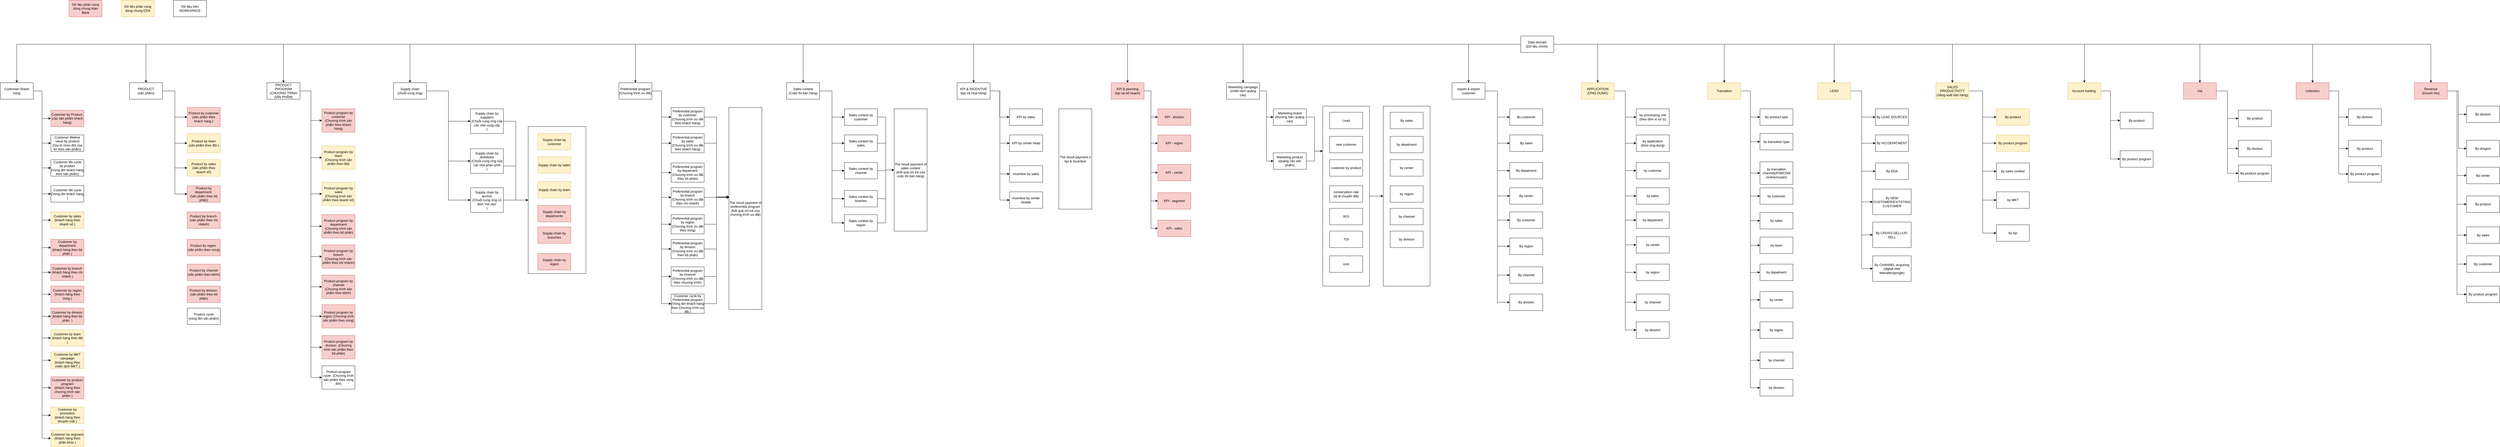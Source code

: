 <mxfile version="21.6.6" type="device">
  <diagram name="Trang-1" id="NuC8r2vd-KMZ960mRh8-">
    <mxGraphModel dx="6563" dy="3000" grid="1" gridSize="10" guides="1" tooltips="1" connect="1" arrows="1" fold="1" page="1" pageScale="1" pageWidth="827" pageHeight="1169" math="0" shadow="0">
      <root>
        <mxCell id="0" />
        <mxCell id="1" parent="0" />
        <mxCell id="QvZKXtN4AoNPRNgKa_zs-1" value="Dữ liệu phân vùng dùng chung toàn Bank" style="rounded=0;whiteSpace=wrap;html=1;fillColor=#f8cecc;strokeColor=#b85450;" parent="1" vertex="1">
          <mxGeometry x="-520" y="30" width="120" height="60" as="geometry" />
        </mxCell>
        <mxCell id="QvZKXtN4AoNPRNgKa_zs-2" value="Dữ liệu phân vùng dùng chung EDA" style="rounded=0;whiteSpace=wrap;html=1;fillColor=#fff2cc;strokeColor=#d6b656;" parent="1" vertex="1">
          <mxGeometry x="-330" y="30" width="120" height="60" as="geometry" />
        </mxCell>
        <mxCell id="QvZKXtN4AoNPRNgKa_zs-3" value="Dữ liệu trên WORKSPACE" style="rounded=0;whiteSpace=wrap;html=1;" parent="1" vertex="1">
          <mxGeometry x="-140" y="30" width="120" height="60" as="geometry" />
        </mxCell>
        <mxCell id="QvZKXtN4AoNPRNgKa_zs-36" style="edgeStyle=orthogonalEdgeStyle;rounded=0;orthogonalLoop=1;jettySize=auto;html=1;" parent="1" source="QvZKXtN4AoNPRNgKa_zs-4" target="QvZKXtN4AoNPRNgKa_zs-5" edge="1">
          <mxGeometry relative="1" as="geometry" />
        </mxCell>
        <mxCell id="QvZKXtN4AoNPRNgKa_zs-37" style="edgeStyle=orthogonalEdgeStyle;rounded=0;orthogonalLoop=1;jettySize=auto;html=1;" parent="1" source="QvZKXtN4AoNPRNgKa_zs-4" target="QvZKXtN4AoNPRNgKa_zs-35" edge="1">
          <mxGeometry relative="1" as="geometry" />
        </mxCell>
        <mxCell id="NVmyvmoRvvZ_c8W7CN1m-15" style="edgeStyle=orthogonalEdgeStyle;rounded=0;orthogonalLoop=1;jettySize=auto;html=1;" parent="1" source="QvZKXtN4AoNPRNgKa_zs-4" target="NVmyvmoRvvZ_c8W7CN1m-14" edge="1">
          <mxGeometry relative="1" as="geometry" />
        </mxCell>
        <mxCell id="NVmyvmoRvvZ_c8W7CN1m-35" style="edgeStyle=orthogonalEdgeStyle;rounded=0;orthogonalLoop=1;jettySize=auto;html=1;entryX=0.5;entryY=0;entryDx=0;entryDy=0;" parent="1" source="QvZKXtN4AoNPRNgKa_zs-4" target="NVmyvmoRvvZ_c8W7CN1m-34" edge="1">
          <mxGeometry relative="1" as="geometry" />
        </mxCell>
        <mxCell id="NVmyvmoRvvZ_c8W7CN1m-53" style="edgeStyle=orthogonalEdgeStyle;rounded=0;orthogonalLoop=1;jettySize=auto;html=1;entryX=0.5;entryY=0;entryDx=0;entryDy=0;" parent="1" source="QvZKXtN4AoNPRNgKa_zs-4" target="NVmyvmoRvvZ_c8W7CN1m-52" edge="1">
          <mxGeometry relative="1" as="geometry" />
        </mxCell>
        <mxCell id="NVmyvmoRvvZ_c8W7CN1m-98" style="edgeStyle=orthogonalEdgeStyle;rounded=0;orthogonalLoop=1;jettySize=auto;html=1;" parent="1" source="QvZKXtN4AoNPRNgKa_zs-4" target="NVmyvmoRvvZ_c8W7CN1m-73" edge="1">
          <mxGeometry relative="1" as="geometry" />
        </mxCell>
        <mxCell id="NVmyvmoRvvZ_c8W7CN1m-100" style="edgeStyle=orthogonalEdgeStyle;rounded=0;orthogonalLoop=1;jettySize=auto;html=1;" parent="1" source="QvZKXtN4AoNPRNgKa_zs-4" target="NVmyvmoRvvZ_c8W7CN1m-99" edge="1">
          <mxGeometry relative="1" as="geometry" />
        </mxCell>
        <mxCell id="NVmyvmoRvvZ_c8W7CN1m-111" style="edgeStyle=orthogonalEdgeStyle;rounded=0;orthogonalLoop=1;jettySize=auto;html=1;entryX=0.5;entryY=0;entryDx=0;entryDy=0;" parent="1" source="QvZKXtN4AoNPRNgKa_zs-4" target="NVmyvmoRvvZ_c8W7CN1m-110" edge="1">
          <mxGeometry relative="1" as="geometry" />
        </mxCell>
        <mxCell id="NVmyvmoRvvZ_c8W7CN1m-146" style="edgeStyle=orthogonalEdgeStyle;rounded=0;orthogonalLoop=1;jettySize=auto;html=1;entryX=0.5;entryY=0;entryDx=0;entryDy=0;" parent="1" source="QvZKXtN4AoNPRNgKa_zs-4" target="NVmyvmoRvvZ_c8W7CN1m-122" edge="1">
          <mxGeometry relative="1" as="geometry" />
        </mxCell>
        <mxCell id="NVmyvmoRvvZ_c8W7CN1m-164" style="edgeStyle=orthogonalEdgeStyle;rounded=0;orthogonalLoop=1;jettySize=auto;html=1;entryX=0.5;entryY=0;entryDx=0;entryDy=0;" parent="1" source="QvZKXtN4AoNPRNgKa_zs-4" target="NVmyvmoRvvZ_c8W7CN1m-147" edge="1">
          <mxGeometry relative="1" as="geometry" />
        </mxCell>
        <mxCell id="NVmyvmoRvvZ_c8W7CN1m-166" style="edgeStyle=orthogonalEdgeStyle;rounded=0;orthogonalLoop=1;jettySize=auto;html=1;entryX=0.5;entryY=0;entryDx=0;entryDy=0;" parent="1" source="QvZKXtN4AoNPRNgKa_zs-4" target="NVmyvmoRvvZ_c8W7CN1m-165" edge="1">
          <mxGeometry relative="1" as="geometry" />
        </mxCell>
        <mxCell id="NVmyvmoRvvZ_c8W7CN1m-209" style="edgeStyle=orthogonalEdgeStyle;rounded=0;orthogonalLoop=1;jettySize=auto;html=1;entryX=0.5;entryY=0;entryDx=0;entryDy=0;" parent="1" source="QvZKXtN4AoNPRNgKa_zs-4" target="NVmyvmoRvvZ_c8W7CN1m-186" edge="1">
          <mxGeometry relative="1" as="geometry" />
        </mxCell>
        <mxCell id="NVmyvmoRvvZ_c8W7CN1m-258" style="edgeStyle=orthogonalEdgeStyle;rounded=0;orthogonalLoop=1;jettySize=auto;html=1;entryX=0.5;entryY=0;entryDx=0;entryDy=0;" parent="1" source="QvZKXtN4AoNPRNgKa_zs-4" target="NVmyvmoRvvZ_c8W7CN1m-210" edge="1">
          <mxGeometry relative="1" as="geometry" />
        </mxCell>
        <mxCell id="NVmyvmoRvvZ_c8W7CN1m-259" style="edgeStyle=orthogonalEdgeStyle;rounded=0;orthogonalLoop=1;jettySize=auto;html=1;entryX=0.5;entryY=0;entryDx=0;entryDy=0;" parent="1" source="QvZKXtN4AoNPRNgKa_zs-4" target="NVmyvmoRvvZ_c8W7CN1m-218" edge="1">
          <mxGeometry relative="1" as="geometry" />
        </mxCell>
        <mxCell id="NVmyvmoRvvZ_c8W7CN1m-260" style="edgeStyle=orthogonalEdgeStyle;rounded=0;orthogonalLoop=1;jettySize=auto;html=1;entryX=0.5;entryY=0;entryDx=0;entryDy=0;" parent="1" source="QvZKXtN4AoNPRNgKa_zs-4" target="NVmyvmoRvvZ_c8W7CN1m-225" edge="1">
          <mxGeometry relative="1" as="geometry" />
        </mxCell>
        <mxCell id="NVmyvmoRvvZ_c8W7CN1m-261" style="edgeStyle=orthogonalEdgeStyle;rounded=0;orthogonalLoop=1;jettySize=auto;html=1;entryX=0.5;entryY=0;entryDx=0;entryDy=0;" parent="1" source="QvZKXtN4AoNPRNgKa_zs-4" target="NVmyvmoRvvZ_c8W7CN1m-231" edge="1">
          <mxGeometry relative="1" as="geometry" />
        </mxCell>
        <mxCell id="NVmyvmoRvvZ_c8W7CN1m-262" style="edgeStyle=orthogonalEdgeStyle;rounded=0;orthogonalLoop=1;jettySize=auto;html=1;entryX=0.5;entryY=0;entryDx=0;entryDy=0;" parent="1" source="QvZKXtN4AoNPRNgKa_zs-4" target="NVmyvmoRvvZ_c8W7CN1m-237" edge="1">
          <mxGeometry relative="1" as="geometry" />
        </mxCell>
        <mxCell id="NVmyvmoRvvZ_c8W7CN1m-263" style="edgeStyle=orthogonalEdgeStyle;rounded=0;orthogonalLoop=1;jettySize=auto;html=1;entryX=0.5;entryY=0;entryDx=0;entryDy=0;" parent="1" source="QvZKXtN4AoNPRNgKa_zs-4" target="NVmyvmoRvvZ_c8W7CN1m-241" edge="1">
          <mxGeometry relative="1" as="geometry" />
        </mxCell>
        <mxCell id="QvZKXtN4AoNPRNgKa_zs-4" value="Data domain&lt;br&gt;(Dữ liệu chính)&amp;nbsp;" style="rounded=0;whiteSpace=wrap;html=1;" parent="1" vertex="1">
          <mxGeometry x="4760" y="160" width="120" height="60" as="geometry" />
        </mxCell>
        <mxCell id="QvZKXtN4AoNPRNgKa_zs-8" style="edgeStyle=orthogonalEdgeStyle;rounded=0;orthogonalLoop=1;jettySize=auto;html=1;entryX=0;entryY=0.5;entryDx=0;entryDy=0;" parent="1" source="QvZKXtN4AoNPRNgKa_zs-5" target="QvZKXtN4AoNPRNgKa_zs-7" edge="1">
          <mxGeometry relative="1" as="geometry" />
        </mxCell>
        <mxCell id="QvZKXtN4AoNPRNgKa_zs-10" style="edgeStyle=orthogonalEdgeStyle;rounded=0;orthogonalLoop=1;jettySize=auto;html=1;entryX=0;entryY=0.5;entryDx=0;entryDy=0;" parent="1" source="QvZKXtN4AoNPRNgKa_zs-5" target="QvZKXtN4AoNPRNgKa_zs-9" edge="1">
          <mxGeometry relative="1" as="geometry" />
        </mxCell>
        <mxCell id="QvZKXtN4AoNPRNgKa_zs-13" style="edgeStyle=orthogonalEdgeStyle;rounded=0;orthogonalLoop=1;jettySize=auto;html=1;entryX=0;entryY=0.5;entryDx=0;entryDy=0;" parent="1" source="QvZKXtN4AoNPRNgKa_zs-5" target="QvZKXtN4AoNPRNgKa_zs-11" edge="1">
          <mxGeometry relative="1" as="geometry" />
        </mxCell>
        <mxCell id="QvZKXtN4AoNPRNgKa_zs-14" style="edgeStyle=orthogonalEdgeStyle;rounded=0;orthogonalLoop=1;jettySize=auto;html=1;entryX=0;entryY=0.5;entryDx=0;entryDy=0;" parent="1" source="QvZKXtN4AoNPRNgKa_zs-5" target="QvZKXtN4AoNPRNgKa_zs-12" edge="1">
          <mxGeometry relative="1" as="geometry" />
        </mxCell>
        <mxCell id="QvZKXtN4AoNPRNgKa_zs-25" style="edgeStyle=orthogonalEdgeStyle;rounded=0;orthogonalLoop=1;jettySize=auto;html=1;entryX=0;entryY=0.5;entryDx=0;entryDy=0;" parent="1" source="QvZKXtN4AoNPRNgKa_zs-5" target="QvZKXtN4AoNPRNgKa_zs-15" edge="1">
          <mxGeometry relative="1" as="geometry" />
        </mxCell>
        <mxCell id="QvZKXtN4AoNPRNgKa_zs-26" style="edgeStyle=orthogonalEdgeStyle;rounded=0;orthogonalLoop=1;jettySize=auto;html=1;entryX=0;entryY=0.5;entryDx=0;entryDy=0;" parent="1" source="QvZKXtN4AoNPRNgKa_zs-5" target="QvZKXtN4AoNPRNgKa_zs-16" edge="1">
          <mxGeometry relative="1" as="geometry" />
        </mxCell>
        <mxCell id="QvZKXtN4AoNPRNgKa_zs-27" style="edgeStyle=orthogonalEdgeStyle;rounded=0;orthogonalLoop=1;jettySize=auto;html=1;entryX=0;entryY=0.5;entryDx=0;entryDy=0;" parent="1" source="QvZKXtN4AoNPRNgKa_zs-5" target="QvZKXtN4AoNPRNgKa_zs-17" edge="1">
          <mxGeometry relative="1" as="geometry" />
        </mxCell>
        <mxCell id="QvZKXtN4AoNPRNgKa_zs-28" style="edgeStyle=orthogonalEdgeStyle;rounded=0;orthogonalLoop=1;jettySize=auto;html=1;entryX=0;entryY=0.5;entryDx=0;entryDy=0;" parent="1" source="QvZKXtN4AoNPRNgKa_zs-5" target="QvZKXtN4AoNPRNgKa_zs-18" edge="1">
          <mxGeometry relative="1" as="geometry" />
        </mxCell>
        <mxCell id="QvZKXtN4AoNPRNgKa_zs-29" style="edgeStyle=orthogonalEdgeStyle;rounded=0;orthogonalLoop=1;jettySize=auto;html=1;entryX=0;entryY=0.5;entryDx=0;entryDy=0;" parent="1" source="QvZKXtN4AoNPRNgKa_zs-5" target="QvZKXtN4AoNPRNgKa_zs-19" edge="1">
          <mxGeometry relative="1" as="geometry" />
        </mxCell>
        <mxCell id="QvZKXtN4AoNPRNgKa_zs-30" style="edgeStyle=orthogonalEdgeStyle;rounded=0;orthogonalLoop=1;jettySize=auto;html=1;entryX=0;entryY=0.5;entryDx=0;entryDy=0;" parent="1" source="QvZKXtN4AoNPRNgKa_zs-5" target="QvZKXtN4AoNPRNgKa_zs-20" edge="1">
          <mxGeometry relative="1" as="geometry" />
        </mxCell>
        <mxCell id="QvZKXtN4AoNPRNgKa_zs-31" style="edgeStyle=orthogonalEdgeStyle;rounded=0;orthogonalLoop=1;jettySize=auto;html=1;entryX=0;entryY=0.5;entryDx=0;entryDy=0;" parent="1" source="QvZKXtN4AoNPRNgKa_zs-5" target="QvZKXtN4AoNPRNgKa_zs-21" edge="1">
          <mxGeometry relative="1" as="geometry" />
        </mxCell>
        <mxCell id="QvZKXtN4AoNPRNgKa_zs-32" style="edgeStyle=orthogonalEdgeStyle;rounded=0;orthogonalLoop=1;jettySize=auto;html=1;entryX=0;entryY=0.5;entryDx=0;entryDy=0;" parent="1" source="QvZKXtN4AoNPRNgKa_zs-5" target="QvZKXtN4AoNPRNgKa_zs-22" edge="1">
          <mxGeometry relative="1" as="geometry" />
        </mxCell>
        <mxCell id="QvZKXtN4AoNPRNgKa_zs-33" style="edgeStyle=orthogonalEdgeStyle;rounded=0;orthogonalLoop=1;jettySize=auto;html=1;entryX=0;entryY=0.5;entryDx=0;entryDy=0;" parent="1" source="QvZKXtN4AoNPRNgKa_zs-5" target="QvZKXtN4AoNPRNgKa_zs-23" edge="1">
          <mxGeometry relative="1" as="geometry" />
        </mxCell>
        <mxCell id="QvZKXtN4AoNPRNgKa_zs-34" style="edgeStyle=orthogonalEdgeStyle;rounded=0;orthogonalLoop=1;jettySize=auto;html=1;entryX=0;entryY=0.5;entryDx=0;entryDy=0;" parent="1" source="QvZKXtN4AoNPRNgKa_zs-5" target="QvZKXtN4AoNPRNgKa_zs-24" edge="1">
          <mxGeometry relative="1" as="geometry" />
        </mxCell>
        <mxCell id="QvZKXtN4AoNPRNgKa_zs-5" value="Customer/ khách hàng" style="rounded=0;whiteSpace=wrap;html=1;" parent="1" vertex="1">
          <mxGeometry x="-770" y="330" width="120" height="60" as="geometry" />
        </mxCell>
        <mxCell id="QvZKXtN4AoNPRNgKa_zs-7" value="Customer by Product&amp;nbsp;&lt;br&gt;(các sản phẩm khách hàng)" style="rounded=0;whiteSpace=wrap;html=1;fillColor=#f8cecc;strokeColor=#b85450;" parent="1" vertex="1">
          <mxGeometry x="-586" y="430" width="120" height="60" as="geometry" />
        </mxCell>
        <mxCell id="QvZKXtN4AoNPRNgKa_zs-9" value="Customer lifetime value by product&lt;br&gt;(Gia trị chọn đời của kh theo sản phẩm)" style="rounded=0;whiteSpace=wrap;html=1;" parent="1" vertex="1">
          <mxGeometry x="-586" y="520" width="120" height="60" as="geometry" />
        </mxCell>
        <mxCell id="QvZKXtN4AoNPRNgKa_zs-11" value="Customer life cycle&lt;br&gt;by product&lt;br&gt;(Vòng đời khách hàng theo sản phẩm)" style="rounded=0;whiteSpace=wrap;html=1;" parent="1" vertex="1">
          <mxGeometry x="-586" y="610" width="120" height="60" as="geometry" />
        </mxCell>
        <mxCell id="QvZKXtN4AoNPRNgKa_zs-12" value="Customer life cycle&lt;br&gt;(Vòng đời khách hàng )" style="rounded=0;whiteSpace=wrap;html=1;" parent="1" vertex="1">
          <mxGeometry x="-586" y="704.5" width="120" height="60" as="geometry" />
        </mxCell>
        <mxCell id="QvZKXtN4AoNPRNgKa_zs-15" value="Customer by sales&lt;br&gt;(khách hàng theo doanh số )" style="rounded=0;whiteSpace=wrap;html=1;fillColor=#fff2cc;strokeColor=#d6b656;" parent="1" vertex="1">
          <mxGeometry x="-586" y="800" width="120" height="60" as="geometry" />
        </mxCell>
        <mxCell id="QvZKXtN4AoNPRNgKa_zs-16" value="Customer by department&lt;br&gt;(khách hàng theo bộ phận )" style="rounded=0;whiteSpace=wrap;html=1;fillColor=#f8cecc;strokeColor=#b85450;" parent="1" vertex="1">
          <mxGeometry x="-586" y="900" width="120" height="60" as="geometry" />
        </mxCell>
        <mxCell id="QvZKXtN4AoNPRNgKa_zs-17" value="Customer by branch&lt;br&gt;(khách hàng theo chi nhánh )" style="rounded=0;whiteSpace=wrap;html=1;fillColor=#f8cecc;strokeColor=#b85450;" parent="1" vertex="1">
          <mxGeometry x="-586" y="990" width="120" height="60" as="geometry" />
        </mxCell>
        <mxCell id="QvZKXtN4AoNPRNgKa_zs-18" value="Customer by region&lt;br&gt;(khách hàng theo vùng )" style="rounded=0;whiteSpace=wrap;html=1;fillColor=#f8cecc;strokeColor=#b85450;" parent="1" vertex="1">
          <mxGeometry x="-586" y="1070" width="120" height="60" as="geometry" />
        </mxCell>
        <mxCell id="QvZKXtN4AoNPRNgKa_zs-19" value="Customer by division&lt;br&gt;(khách hàng theo bộ phận&amp;nbsp; )" style="rounded=0;whiteSpace=wrap;html=1;fillColor=#f8cecc;strokeColor=#b85450;" parent="1" vertex="1">
          <mxGeometry x="-586" y="1150" width="120" height="60" as="geometry" />
        </mxCell>
        <mxCell id="QvZKXtN4AoNPRNgKa_zs-20" value="Customer by team&lt;br&gt;(khách hàng theo đội )" style="rounded=0;whiteSpace=wrap;html=1;fillColor=#fff2cc;strokeColor=#d6b656;" parent="1" vertex="1">
          <mxGeometry x="-586" y="1229" width="120" height="60" as="geometry" />
        </mxCell>
        <mxCell id="QvZKXtN4AoNPRNgKa_zs-21" value="Customer by MKT campaign&lt;br&gt;(khách hàng theo chiển dịch MKT )" style="rounded=0;whiteSpace=wrap;html=1;fillColor=#fff2cc;strokeColor=#d6b656;" parent="1" vertex="1">
          <mxGeometry x="-586" y="1310" width="120" height="60" as="geometry" />
        </mxCell>
        <mxCell id="QvZKXtN4AoNPRNgKa_zs-22" value="Customer by product program&lt;br&gt;(khách hàng theo chương trình sản phẩm )" style="rounded=0;whiteSpace=wrap;html=1;fillColor=#f8cecc;strokeColor=#b85450;" parent="1" vertex="1">
          <mxGeometry x="-586" y="1400" width="120" height="80" as="geometry" />
        </mxCell>
        <mxCell id="QvZKXtN4AoNPRNgKa_zs-23" value="Customer by promotion&lt;br&gt;(khách hàng theo khuyến mãi )" style="rounded=0;whiteSpace=wrap;html=1;fillColor=#fff2cc;strokeColor=#d6b656;" parent="1" vertex="1">
          <mxGeometry x="-586" y="1510" width="120" height="60" as="geometry" />
        </mxCell>
        <mxCell id="QvZKXtN4AoNPRNgKa_zs-24" value="Customer by segment&lt;br&gt;(khách hàng theo phân khúc )" style="rounded=0;whiteSpace=wrap;html=1;fillColor=#fff2cc;strokeColor=#d6b656;" parent="1" vertex="1">
          <mxGeometry x="-586" y="1594" width="120" height="60" as="geometry" />
        </mxCell>
        <mxCell id="NVmyvmoRvvZ_c8W7CN1m-3" style="edgeStyle=orthogonalEdgeStyle;rounded=0;orthogonalLoop=1;jettySize=auto;html=1;entryX=0;entryY=0.5;entryDx=0;entryDy=0;" parent="1" source="QvZKXtN4AoNPRNgKa_zs-35" target="NVmyvmoRvvZ_c8W7CN1m-1" edge="1">
          <mxGeometry relative="1" as="geometry" />
        </mxCell>
        <mxCell id="NVmyvmoRvvZ_c8W7CN1m-4" style="edgeStyle=orthogonalEdgeStyle;rounded=0;orthogonalLoop=1;jettySize=auto;html=1;entryX=0;entryY=0.5;entryDx=0;entryDy=0;" parent="1" source="QvZKXtN4AoNPRNgKa_zs-35" target="NVmyvmoRvvZ_c8W7CN1m-2" edge="1">
          <mxGeometry relative="1" as="geometry" />
        </mxCell>
        <mxCell id="NVmyvmoRvvZ_c8W7CN1m-7" style="edgeStyle=orthogonalEdgeStyle;rounded=0;orthogonalLoop=1;jettySize=auto;html=1;entryX=0;entryY=0.5;entryDx=0;entryDy=0;" parent="1" source="QvZKXtN4AoNPRNgKa_zs-35" target="NVmyvmoRvvZ_c8W7CN1m-5" edge="1">
          <mxGeometry relative="1" as="geometry" />
        </mxCell>
        <mxCell id="NVmyvmoRvvZ_c8W7CN1m-8" style="edgeStyle=orthogonalEdgeStyle;rounded=0;orthogonalLoop=1;jettySize=auto;html=1;entryX=0;entryY=0.5;entryDx=0;entryDy=0;" parent="1" source="QvZKXtN4AoNPRNgKa_zs-35" target="NVmyvmoRvvZ_c8W7CN1m-6" edge="1">
          <mxGeometry relative="1" as="geometry" />
        </mxCell>
        <mxCell id="QvZKXtN4AoNPRNgKa_zs-35" value="PRODUCT&lt;br&gt;(sản phâm)" style="rounded=0;whiteSpace=wrap;html=1;" parent="1" vertex="1">
          <mxGeometry x="-300" y="330" width="120" height="60" as="geometry" />
        </mxCell>
        <mxCell id="NVmyvmoRvvZ_c8W7CN1m-1" value="Product by customer&lt;br&gt;(sản phẩm theo khách hàng )" style="rounded=0;whiteSpace=wrap;html=1;fillColor=#f8cecc;strokeColor=#b85450;" parent="1" vertex="1">
          <mxGeometry x="-90" y="420" width="120" height="70" as="geometry" />
        </mxCell>
        <mxCell id="NVmyvmoRvvZ_c8W7CN1m-2" value="Product by team&lt;br&gt;(sản phẩm theo đội )" style="rounded=0;whiteSpace=wrap;html=1;fillColor=#fff2cc;strokeColor=#d6b656;" parent="1" vertex="1">
          <mxGeometry x="-90" y="515" width="120" height="70" as="geometry" />
        </mxCell>
        <mxCell id="NVmyvmoRvvZ_c8W7CN1m-5" value="Product by sales&lt;br style=&quot;border-color: var(--border-color);&quot;&gt;(sản phẩm theo doanh số)" style="rounded=0;whiteSpace=wrap;html=1;fillColor=#fff2cc;strokeColor=#d6b656;" parent="1" vertex="1">
          <mxGeometry x="-90" y="610" width="120" height="60" as="geometry" />
        </mxCell>
        <mxCell id="NVmyvmoRvvZ_c8W7CN1m-6" value="Product by department&amp;nbsp;&lt;br style=&quot;border-color: var(--border-color);&quot;&gt;(sản phẩm theo bộ phận)" style="rounded=0;whiteSpace=wrap;html=1;fillColor=#f8cecc;strokeColor=#b85450;" parent="1" vertex="1">
          <mxGeometry x="-90" y="705" width="120" height="60" as="geometry" />
        </mxCell>
        <mxCell id="NVmyvmoRvvZ_c8W7CN1m-9" value="Product by branch&amp;nbsp;&lt;br style=&quot;border-color: var(--border-color);&quot;&gt;(sản phẩm theo chi nhánh)" style="rounded=0;whiteSpace=wrap;html=1;fillColor=#f8cecc;strokeColor=#b85450;" parent="1" vertex="1">
          <mxGeometry x="-90" y="800" width="120" height="60" as="geometry" />
        </mxCell>
        <mxCell id="NVmyvmoRvvZ_c8W7CN1m-10" value="Product by region&amp;nbsp;&lt;br style=&quot;border-color: var(--border-color);&quot;&gt;(sản phẩm theo vùng)" style="rounded=0;whiteSpace=wrap;html=1;fillColor=#f8cecc;strokeColor=#b85450;" parent="1" vertex="1">
          <mxGeometry x="-90" y="900" width="120" height="60" as="geometry" />
        </mxCell>
        <mxCell id="NVmyvmoRvvZ_c8W7CN1m-11" value="Product by channel&lt;br style=&quot;border-color: var(--border-color);&quot;&gt;(sản phẩm theo kênh)" style="rounded=0;whiteSpace=wrap;html=1;fillColor=#f8cecc;strokeColor=#b85450;" parent="1" vertex="1">
          <mxGeometry x="-90" y="990" width="120" height="60" as="geometry" />
        </mxCell>
        <mxCell id="NVmyvmoRvvZ_c8W7CN1m-12" value="Product by division&amp;nbsp;&lt;br style=&quot;border-color: var(--border-color);&quot;&gt;(sản phẩm theo bộ phận)" style="rounded=0;whiteSpace=wrap;html=1;fillColor=#f8cecc;strokeColor=#b85450;" parent="1" vertex="1">
          <mxGeometry x="-90" y="1070" width="120" height="60" as="geometry" />
        </mxCell>
        <mxCell id="NVmyvmoRvvZ_c8W7CN1m-13" value="Product cycle&lt;br style=&quot;border-color: var(--border-color);&quot;&gt;(vòng đời sản phẩm)" style="rounded=0;whiteSpace=wrap;html=1;" parent="1" vertex="1">
          <mxGeometry x="-90" y="1150" width="120" height="60" as="geometry" />
        </mxCell>
        <mxCell id="NVmyvmoRvvZ_c8W7CN1m-17" style="edgeStyle=orthogonalEdgeStyle;rounded=0;orthogonalLoop=1;jettySize=auto;html=1;entryX=0;entryY=0.5;entryDx=0;entryDy=0;" parent="1" source="NVmyvmoRvvZ_c8W7CN1m-14" target="NVmyvmoRvvZ_c8W7CN1m-16" edge="1">
          <mxGeometry relative="1" as="geometry" />
        </mxCell>
        <mxCell id="NVmyvmoRvvZ_c8W7CN1m-26" style="edgeStyle=orthogonalEdgeStyle;rounded=0;orthogonalLoop=1;jettySize=auto;html=1;entryX=0;entryY=0.5;entryDx=0;entryDy=0;" parent="1" source="NVmyvmoRvvZ_c8W7CN1m-14" target="NVmyvmoRvvZ_c8W7CN1m-18" edge="1">
          <mxGeometry relative="1" as="geometry" />
        </mxCell>
        <mxCell id="NVmyvmoRvvZ_c8W7CN1m-27" style="edgeStyle=orthogonalEdgeStyle;rounded=0;orthogonalLoop=1;jettySize=auto;html=1;entryX=0;entryY=0.5;entryDx=0;entryDy=0;" parent="1" source="NVmyvmoRvvZ_c8W7CN1m-14" target="NVmyvmoRvvZ_c8W7CN1m-19" edge="1">
          <mxGeometry relative="1" as="geometry" />
        </mxCell>
        <mxCell id="NVmyvmoRvvZ_c8W7CN1m-28" style="edgeStyle=orthogonalEdgeStyle;rounded=0;orthogonalLoop=1;jettySize=auto;html=1;entryX=0;entryY=0.5;entryDx=0;entryDy=0;" parent="1" source="NVmyvmoRvvZ_c8W7CN1m-14" target="NVmyvmoRvvZ_c8W7CN1m-20" edge="1">
          <mxGeometry relative="1" as="geometry" />
        </mxCell>
        <mxCell id="NVmyvmoRvvZ_c8W7CN1m-29" style="edgeStyle=orthogonalEdgeStyle;rounded=0;orthogonalLoop=1;jettySize=auto;html=1;entryX=0;entryY=0.5;entryDx=0;entryDy=0;" parent="1" source="NVmyvmoRvvZ_c8W7CN1m-14" target="NVmyvmoRvvZ_c8W7CN1m-21" edge="1">
          <mxGeometry relative="1" as="geometry" />
        </mxCell>
        <mxCell id="NVmyvmoRvvZ_c8W7CN1m-30" style="edgeStyle=orthogonalEdgeStyle;rounded=0;orthogonalLoop=1;jettySize=auto;html=1;entryX=0;entryY=0.5;entryDx=0;entryDy=0;" parent="1" source="NVmyvmoRvvZ_c8W7CN1m-14" target="NVmyvmoRvvZ_c8W7CN1m-22" edge="1">
          <mxGeometry relative="1" as="geometry" />
        </mxCell>
        <mxCell id="NVmyvmoRvvZ_c8W7CN1m-31" style="edgeStyle=orthogonalEdgeStyle;rounded=0;orthogonalLoop=1;jettySize=auto;html=1;entryX=0;entryY=0.5;entryDx=0;entryDy=0;" parent="1" source="NVmyvmoRvvZ_c8W7CN1m-14" target="NVmyvmoRvvZ_c8W7CN1m-23" edge="1">
          <mxGeometry relative="1" as="geometry" />
        </mxCell>
        <mxCell id="NVmyvmoRvvZ_c8W7CN1m-32" style="edgeStyle=orthogonalEdgeStyle;rounded=0;orthogonalLoop=1;jettySize=auto;html=1;entryX=0;entryY=0.5;entryDx=0;entryDy=0;" parent="1" source="NVmyvmoRvvZ_c8W7CN1m-14" target="NVmyvmoRvvZ_c8W7CN1m-24" edge="1">
          <mxGeometry relative="1" as="geometry" />
        </mxCell>
        <mxCell id="NVmyvmoRvvZ_c8W7CN1m-33" style="edgeStyle=orthogonalEdgeStyle;rounded=0;orthogonalLoop=1;jettySize=auto;html=1;entryX=0;entryY=0.5;entryDx=0;entryDy=0;" parent="1" source="NVmyvmoRvvZ_c8W7CN1m-14" target="NVmyvmoRvvZ_c8W7CN1m-25" edge="1">
          <mxGeometry relative="1" as="geometry" />
        </mxCell>
        <mxCell id="NVmyvmoRvvZ_c8W7CN1m-14" value="PRODUCT PROGRAM&lt;br&gt;(CHƯƠNG TRÌNH SẢN PHẨM)" style="rounded=0;whiteSpace=wrap;html=1;" parent="1" vertex="1">
          <mxGeometry x="200" y="330" width="120" height="60" as="geometry" />
        </mxCell>
        <mxCell id="NVmyvmoRvvZ_c8W7CN1m-16" value="Product program by customer&lt;br&gt;(Chương trình sản phẩm theo khách hàng)" style="rounded=0;whiteSpace=wrap;html=1;fillColor=#f8cecc;strokeColor=#b85450;" parent="1" vertex="1">
          <mxGeometry x="400" y="425" width="120" height="85" as="geometry" />
        </mxCell>
        <mxCell id="NVmyvmoRvvZ_c8W7CN1m-18" value="Product program by team&lt;br&gt;(Chương trình sản phẩm theo đội)" style="rounded=0;whiteSpace=wrap;html=1;fillColor=#fff2cc;strokeColor=#d6b656;" parent="1" vertex="1">
          <mxGeometry x="400" y="560" width="120" height="85" as="geometry" />
        </mxCell>
        <mxCell id="NVmyvmoRvvZ_c8W7CN1m-19" value="Product program by sales&lt;br&gt;(Chương trình sản phẩm theo doanh số)" style="rounded=0;whiteSpace=wrap;html=1;fillColor=#fff2cc;strokeColor=#d6b656;" parent="1" vertex="1">
          <mxGeometry x="400" y="692" width="120" height="85" as="geometry" />
        </mxCell>
        <mxCell id="NVmyvmoRvvZ_c8W7CN1m-20" value="Product program by department&lt;br&gt;(Chương trình sản phẩm theo bộ phận)" style="rounded=0;whiteSpace=wrap;html=1;fillColor=#f8cecc;strokeColor=#b85450;" parent="1" vertex="1">
          <mxGeometry x="400" y="810" width="120" height="85" as="geometry" />
        </mxCell>
        <mxCell id="NVmyvmoRvvZ_c8W7CN1m-21" value="Product program by branch&lt;br&gt;(Chương trình sản phẩm theo chi nhánh)" style="rounded=0;whiteSpace=wrap;html=1;fillColor=#f8cecc;strokeColor=#b85450;" parent="1" vertex="1">
          <mxGeometry x="400" y="920" width="120" height="85" as="geometry" />
        </mxCell>
        <mxCell id="NVmyvmoRvvZ_c8W7CN1m-22" value="Product program by channel&lt;br&gt;(Chương trình sản phẩm theo kênh)" style="rounded=0;whiteSpace=wrap;html=1;fillColor=#f8cecc;strokeColor=#b85450;" parent="1" vertex="1">
          <mxGeometry x="400" y="1030" width="120" height="85" as="geometry" />
        </mxCell>
        <mxCell id="NVmyvmoRvvZ_c8W7CN1m-23" value="Product program by region (Chương trình sản phẩm theo vùng)" style="rounded=0;whiteSpace=wrap;html=1;fillColor=#f8cecc;strokeColor=#b85450;" parent="1" vertex="1">
          <mxGeometry x="400" y="1137.5" width="120" height="85" as="geometry" />
        </mxCell>
        <mxCell id="NVmyvmoRvvZ_c8W7CN1m-24" value="Product program by division&amp;nbsp; (Chương trình sản phẩm theo bộ phận)" style="rounded=0;whiteSpace=wrap;html=1;fillColor=#f8cecc;strokeColor=#b85450;" parent="1" vertex="1">
          <mxGeometry x="400" y="1250" width="120" height="85" as="geometry" />
        </mxCell>
        <mxCell id="NVmyvmoRvvZ_c8W7CN1m-25" value="Product program cycle&amp;nbsp; (Chương trình sản phẩm theo vòng đời)" style="rounded=0;whiteSpace=wrap;html=1;" parent="1" vertex="1">
          <mxGeometry x="400" y="1360" width="120" height="85" as="geometry" />
        </mxCell>
        <mxCell id="NVmyvmoRvvZ_c8W7CN1m-39" style="edgeStyle=orthogonalEdgeStyle;rounded=0;orthogonalLoop=1;jettySize=auto;html=1;entryX=0;entryY=0.5;entryDx=0;entryDy=0;" parent="1" source="NVmyvmoRvvZ_c8W7CN1m-34" target="NVmyvmoRvvZ_c8W7CN1m-36" edge="1">
          <mxGeometry relative="1" as="geometry" />
        </mxCell>
        <mxCell id="NVmyvmoRvvZ_c8W7CN1m-40" style="edgeStyle=orthogonalEdgeStyle;rounded=0;orthogonalLoop=1;jettySize=auto;html=1;entryX=0;entryY=0.5;entryDx=0;entryDy=0;" parent="1" source="NVmyvmoRvvZ_c8W7CN1m-34" target="NVmyvmoRvvZ_c8W7CN1m-37" edge="1">
          <mxGeometry relative="1" as="geometry" />
        </mxCell>
        <mxCell id="NVmyvmoRvvZ_c8W7CN1m-41" style="edgeStyle=orthogonalEdgeStyle;rounded=0;orthogonalLoop=1;jettySize=auto;html=1;entryX=0;entryY=0.5;entryDx=0;entryDy=0;" parent="1" source="NVmyvmoRvvZ_c8W7CN1m-34" target="NVmyvmoRvvZ_c8W7CN1m-38" edge="1">
          <mxGeometry relative="1" as="geometry" />
        </mxCell>
        <mxCell id="NVmyvmoRvvZ_c8W7CN1m-34" value="Supply chain&lt;br&gt;(chuỗi cung ứng)" style="rounded=0;whiteSpace=wrap;html=1;" parent="1" vertex="1">
          <mxGeometry x="660" y="330" width="120" height="60" as="geometry" />
        </mxCell>
        <mxCell id="NVmyvmoRvvZ_c8W7CN1m-49" style="edgeStyle=orthogonalEdgeStyle;rounded=0;orthogonalLoop=1;jettySize=auto;html=1;entryX=0;entryY=0.5;entryDx=0;entryDy=0;" parent="1" source="NVmyvmoRvvZ_c8W7CN1m-36" target="NVmyvmoRvvZ_c8W7CN1m-42" edge="1">
          <mxGeometry relative="1" as="geometry" />
        </mxCell>
        <mxCell id="NVmyvmoRvvZ_c8W7CN1m-36" value="Supply chain by suppliers&lt;br&gt;(Chuỗi cung ứng của các nhà cung cấp&lt;br&gt;)" style="rounded=0;whiteSpace=wrap;html=1;" parent="1" vertex="1">
          <mxGeometry x="940" y="425" width="120" height="90" as="geometry" />
        </mxCell>
        <mxCell id="NVmyvmoRvvZ_c8W7CN1m-50" style="edgeStyle=orthogonalEdgeStyle;rounded=0;orthogonalLoop=1;jettySize=auto;html=1;entryX=0;entryY=0.5;entryDx=0;entryDy=0;" parent="1" source="NVmyvmoRvvZ_c8W7CN1m-37" target="NVmyvmoRvvZ_c8W7CN1m-42" edge="1">
          <mxGeometry relative="1" as="geometry">
            <Array as="points">
              <mxPoint x="1105" y="633" />
            </Array>
          </mxGeometry>
        </mxCell>
        <mxCell id="NVmyvmoRvvZ_c8W7CN1m-37" value="Supply chain by distributor&lt;br&gt;(Chuỗi cung ứng của các nhà phân phối&lt;br&gt;)" style="rounded=0;whiteSpace=wrap;html=1;" parent="1" vertex="1">
          <mxGeometry x="940" y="570" width="120" height="90" as="geometry" />
        </mxCell>
        <mxCell id="NVmyvmoRvvZ_c8W7CN1m-51" style="edgeStyle=orthogonalEdgeStyle;rounded=0;orthogonalLoop=1;jettySize=auto;html=1;entryX=0;entryY=0.5;entryDx=0;entryDy=0;" parent="1" source="NVmyvmoRvvZ_c8W7CN1m-38" target="NVmyvmoRvvZ_c8W7CN1m-42" edge="1">
          <mxGeometry relative="1" as="geometry" />
        </mxCell>
        <mxCell id="NVmyvmoRvvZ_c8W7CN1m-38" value="Supply chain by anchor&lt;br&gt;(Chuỗi cung ứng cố đinh &#39;mỏ neo&#39;&lt;br&gt;)" style="rounded=0;whiteSpace=wrap;html=1;" parent="1" vertex="1">
          <mxGeometry x="940" y="712" width="120" height="90" as="geometry" />
        </mxCell>
        <mxCell id="NVmyvmoRvvZ_c8W7CN1m-42" value="" style="rounded=0;whiteSpace=wrap;html=1;" parent="1" vertex="1">
          <mxGeometry x="1150" y="489.5" width="210" height="535" as="geometry" />
        </mxCell>
        <mxCell id="NVmyvmoRvvZ_c8W7CN1m-43" value="Supply chain by customer" style="rounded=0;whiteSpace=wrap;html=1;fillColor=#fff2cc;strokeColor=#d6b656;" parent="1" vertex="1">
          <mxGeometry x="1185" y="514.5" width="120" height="60" as="geometry" />
        </mxCell>
        <mxCell id="NVmyvmoRvvZ_c8W7CN1m-44" value="Supply chain by sales" style="rounded=0;whiteSpace=wrap;html=1;fillColor=#fff2cc;strokeColor=#d6b656;" parent="1" vertex="1">
          <mxGeometry x="1185" y="599.5" width="120" height="60" as="geometry" />
        </mxCell>
        <mxCell id="NVmyvmoRvvZ_c8W7CN1m-45" value="Supply chain by team" style="rounded=0;whiteSpace=wrap;html=1;fillColor=#fff2cc;strokeColor=#d6b656;" parent="1" vertex="1">
          <mxGeometry x="1185" y="689.5" width="120" height="60" as="geometry" />
        </mxCell>
        <mxCell id="NVmyvmoRvvZ_c8W7CN1m-46" value="Supply chain by depatments" style="rounded=0;whiteSpace=wrap;html=1;fillColor=#f8cecc;strokeColor=#b85450;" parent="1" vertex="1">
          <mxGeometry x="1185" y="776.5" width="120" height="60" as="geometry" />
        </mxCell>
        <mxCell id="NVmyvmoRvvZ_c8W7CN1m-47" value="Supply chain by branches" style="rounded=0;whiteSpace=wrap;html=1;fillColor=#f8cecc;strokeColor=#b85450;" parent="1" vertex="1">
          <mxGeometry x="1185" y="854.5" width="120" height="60" as="geometry" />
        </mxCell>
        <mxCell id="NVmyvmoRvvZ_c8W7CN1m-48" value="Supply chain by region" style="rounded=0;whiteSpace=wrap;html=1;fillColor=#f8cecc;strokeColor=#b85450;" parent="1" vertex="1">
          <mxGeometry x="1185" y="951.5" width="120" height="60" as="geometry" />
        </mxCell>
        <mxCell id="NVmyvmoRvvZ_c8W7CN1m-62" style="edgeStyle=orthogonalEdgeStyle;rounded=0;orthogonalLoop=1;jettySize=auto;html=1;entryX=0;entryY=0.5;entryDx=0;entryDy=0;" parent="1" source="NVmyvmoRvvZ_c8W7CN1m-52" target="NVmyvmoRvvZ_c8W7CN1m-54" edge="1">
          <mxGeometry relative="1" as="geometry" />
        </mxCell>
        <mxCell id="NVmyvmoRvvZ_c8W7CN1m-63" style="edgeStyle=orthogonalEdgeStyle;rounded=0;orthogonalLoop=1;jettySize=auto;html=1;entryX=0;entryY=0.5;entryDx=0;entryDy=0;" parent="1" source="NVmyvmoRvvZ_c8W7CN1m-52" target="NVmyvmoRvvZ_c8W7CN1m-55" edge="1">
          <mxGeometry relative="1" as="geometry" />
        </mxCell>
        <mxCell id="NVmyvmoRvvZ_c8W7CN1m-64" style="edgeStyle=orthogonalEdgeStyle;rounded=0;orthogonalLoop=1;jettySize=auto;html=1;entryX=0;entryY=0.5;entryDx=0;entryDy=0;" parent="1" source="NVmyvmoRvvZ_c8W7CN1m-52" target="NVmyvmoRvvZ_c8W7CN1m-56" edge="1">
          <mxGeometry relative="1" as="geometry" />
        </mxCell>
        <mxCell id="NVmyvmoRvvZ_c8W7CN1m-65" style="edgeStyle=orthogonalEdgeStyle;rounded=0;orthogonalLoop=1;jettySize=auto;html=1;entryX=0;entryY=0.5;entryDx=0;entryDy=0;" parent="1" source="NVmyvmoRvvZ_c8W7CN1m-52" target="NVmyvmoRvvZ_c8W7CN1m-57" edge="1">
          <mxGeometry relative="1" as="geometry" />
        </mxCell>
        <mxCell id="NVmyvmoRvvZ_c8W7CN1m-66" style="edgeStyle=orthogonalEdgeStyle;rounded=0;orthogonalLoop=1;jettySize=auto;html=1;entryX=0;entryY=0.5;entryDx=0;entryDy=0;" parent="1" source="NVmyvmoRvvZ_c8W7CN1m-52" target="NVmyvmoRvvZ_c8W7CN1m-58" edge="1">
          <mxGeometry relative="1" as="geometry" />
        </mxCell>
        <mxCell id="NVmyvmoRvvZ_c8W7CN1m-67" style="edgeStyle=orthogonalEdgeStyle;rounded=0;orthogonalLoop=1;jettySize=auto;html=1;entryX=0;entryY=0.5;entryDx=0;entryDy=0;" parent="1" source="NVmyvmoRvvZ_c8W7CN1m-52" target="NVmyvmoRvvZ_c8W7CN1m-59" edge="1">
          <mxGeometry relative="1" as="geometry" />
        </mxCell>
        <mxCell id="NVmyvmoRvvZ_c8W7CN1m-68" style="edgeStyle=orthogonalEdgeStyle;rounded=0;orthogonalLoop=1;jettySize=auto;html=1;entryX=0;entryY=0.5;entryDx=0;entryDy=0;" parent="1" source="NVmyvmoRvvZ_c8W7CN1m-52" target="NVmyvmoRvvZ_c8W7CN1m-60" edge="1">
          <mxGeometry relative="1" as="geometry" />
        </mxCell>
        <mxCell id="NVmyvmoRvvZ_c8W7CN1m-69" style="edgeStyle=orthogonalEdgeStyle;rounded=0;orthogonalLoop=1;jettySize=auto;html=1;entryX=0;entryY=0.5;entryDx=0;entryDy=0;" parent="1" source="NVmyvmoRvvZ_c8W7CN1m-52" target="NVmyvmoRvvZ_c8W7CN1m-61" edge="1">
          <mxGeometry relative="1" as="geometry">
            <mxPoint x="1620" y="1121.905" as="targetPoint" />
          </mxGeometry>
        </mxCell>
        <mxCell id="NVmyvmoRvvZ_c8W7CN1m-52" value="Preferential program&lt;br&gt;(Chương trình ưu đãi)" style="rounded=0;whiteSpace=wrap;html=1;" parent="1" vertex="1">
          <mxGeometry x="1480" y="330" width="120" height="60" as="geometry" />
        </mxCell>
        <mxCell id="NVmyvmoRvvZ_c8W7CN1m-91" style="edgeStyle=orthogonalEdgeStyle;rounded=0;orthogonalLoop=1;jettySize=auto;html=1;entryX=0.005;entryY=0.445;entryDx=0;entryDy=0;entryPerimeter=0;" parent="1" source="NVmyvmoRvvZ_c8W7CN1m-54" target="NVmyvmoRvvZ_c8W7CN1m-70" edge="1">
          <mxGeometry relative="1" as="geometry" />
        </mxCell>
        <mxCell id="NVmyvmoRvvZ_c8W7CN1m-54" value="Preferential program&lt;br&gt;by customer&lt;br&gt;(Chương trình ưu đãi theo khách hàng)" style="rounded=0;whiteSpace=wrap;html=1;" parent="1" vertex="1">
          <mxGeometry x="1670" y="420" width="120" height="70" as="geometry" />
        </mxCell>
        <mxCell id="NVmyvmoRvvZ_c8W7CN1m-92" style="edgeStyle=orthogonalEdgeStyle;rounded=0;orthogonalLoop=1;jettySize=auto;html=1;entryX=-0.001;entryY=0.443;entryDx=0;entryDy=0;entryPerimeter=0;" parent="1" source="NVmyvmoRvvZ_c8W7CN1m-55" target="NVmyvmoRvvZ_c8W7CN1m-70" edge="1">
          <mxGeometry relative="1" as="geometry" />
        </mxCell>
        <mxCell id="NVmyvmoRvvZ_c8W7CN1m-55" value="Preferential program&lt;br&gt;by sales&lt;br&gt;(Chương trình ưu đãi theo khách hàng)" style="rounded=0;whiteSpace=wrap;html=1;" parent="1" vertex="1">
          <mxGeometry x="1670" y="515" width="120" height="70" as="geometry" />
        </mxCell>
        <mxCell id="NVmyvmoRvvZ_c8W7CN1m-56" value="Preferential program&lt;br&gt;by depatment&lt;br&gt;(Chương trình ưu đãi theo bộ phận)" style="rounded=0;whiteSpace=wrap;html=1;" parent="1" vertex="1">
          <mxGeometry x="1670" y="622" width="120" height="70" as="geometry" />
        </mxCell>
        <mxCell id="NVmyvmoRvvZ_c8W7CN1m-72" style="edgeStyle=orthogonalEdgeStyle;rounded=0;orthogonalLoop=1;jettySize=auto;html=1;entryX=-0.008;entryY=0.443;entryDx=0;entryDy=0;entryPerimeter=0;" parent="1" source="NVmyvmoRvvZ_c8W7CN1m-57" target="NVmyvmoRvvZ_c8W7CN1m-70" edge="1">
          <mxGeometry relative="1" as="geometry" />
        </mxCell>
        <mxCell id="NVmyvmoRvvZ_c8W7CN1m-57" value="Preferential program&lt;br&gt;by branch&lt;br&gt;(Chương trình ưu đãi theo chi nhánh)" style="rounded=0;whiteSpace=wrap;html=1;" parent="1" vertex="1">
          <mxGeometry x="1670" y="712" width="120" height="70" as="geometry" />
        </mxCell>
        <mxCell id="NVmyvmoRvvZ_c8W7CN1m-93" style="edgeStyle=orthogonalEdgeStyle;rounded=0;orthogonalLoop=1;jettySize=auto;html=1;entryX=0.021;entryY=0.443;entryDx=0;entryDy=0;entryPerimeter=0;" parent="1" source="NVmyvmoRvvZ_c8W7CN1m-58" target="NVmyvmoRvvZ_c8W7CN1m-70" edge="1">
          <mxGeometry relative="1" as="geometry" />
        </mxCell>
        <mxCell id="NVmyvmoRvvZ_c8W7CN1m-58" value="Preferential program&lt;br&gt;by region&lt;br&gt;(Chương trình ưu đãi theo vùng)" style="rounded=0;whiteSpace=wrap;html=1;" parent="1" vertex="1">
          <mxGeometry x="1670" y="810" width="120" height="70" as="geometry" />
        </mxCell>
        <mxCell id="NVmyvmoRvvZ_c8W7CN1m-94" style="edgeStyle=orthogonalEdgeStyle;rounded=0;orthogonalLoop=1;jettySize=auto;html=1;entryX=0.021;entryY=0.445;entryDx=0;entryDy=0;entryPerimeter=0;" parent="1" source="NVmyvmoRvvZ_c8W7CN1m-59" target="NVmyvmoRvvZ_c8W7CN1m-70" edge="1">
          <mxGeometry relative="1" as="geometry" />
        </mxCell>
        <mxCell id="NVmyvmoRvvZ_c8W7CN1m-59" value="Preferential program&lt;br&gt;by division&lt;br&gt;(Chương trình ưu đãi theo bộ phận)" style="rounded=0;whiteSpace=wrap;html=1;" parent="1" vertex="1">
          <mxGeometry x="1670" y="900" width="120" height="70" as="geometry" />
        </mxCell>
        <mxCell id="NVmyvmoRvvZ_c8W7CN1m-95" style="edgeStyle=orthogonalEdgeStyle;rounded=0;orthogonalLoop=1;jettySize=auto;html=1;entryX=0.021;entryY=0.445;entryDx=0;entryDy=0;entryPerimeter=0;" parent="1" source="NVmyvmoRvvZ_c8W7CN1m-60" target="NVmyvmoRvvZ_c8W7CN1m-70" edge="1">
          <mxGeometry relative="1" as="geometry" />
        </mxCell>
        <mxCell id="NVmyvmoRvvZ_c8W7CN1m-60" value="Preferential program&lt;br&gt;by channel&lt;br&gt;(Chương trình ưu đãi theo chương trình)" style="rounded=0;whiteSpace=wrap;html=1;" parent="1" vertex="1">
          <mxGeometry x="1670" y="1000" width="120" height="70" as="geometry" />
        </mxCell>
        <mxCell id="NVmyvmoRvvZ_c8W7CN1m-96" style="edgeStyle=orthogonalEdgeStyle;rounded=0;orthogonalLoop=1;jettySize=auto;html=1;entryX=0.014;entryY=0.445;entryDx=0;entryDy=0;entryPerimeter=0;" parent="1" source="NVmyvmoRvvZ_c8W7CN1m-61" target="NVmyvmoRvvZ_c8W7CN1m-70" edge="1">
          <mxGeometry relative="1" as="geometry" />
        </mxCell>
        <mxCell id="NVmyvmoRvvZ_c8W7CN1m-61" value="Customer cycle by&lt;br&gt;Preferential program&lt;br&gt;(Vòng đời khách hàng theo Chương trình ưu đãi )" style="rounded=0;whiteSpace=wrap;html=1;" parent="1" vertex="1">
          <mxGeometry x="1670" y="1099" width="120" height="70" as="geometry" />
        </mxCell>
        <mxCell id="NVmyvmoRvvZ_c8W7CN1m-70" value="The result payment of preferential program&lt;br&gt;(Kết quả chi trả của chương trình ưu đãi)" style="rounded=0;whiteSpace=wrap;html=1;" parent="1" vertex="1">
          <mxGeometry x="1880" y="420" width="120" height="735" as="geometry" />
        </mxCell>
        <mxCell id="NVmyvmoRvvZ_c8W7CN1m-75" style="edgeStyle=orthogonalEdgeStyle;rounded=0;orthogonalLoop=1;jettySize=auto;html=1;entryX=0;entryY=0.5;entryDx=0;entryDy=0;" parent="1" source="NVmyvmoRvvZ_c8W7CN1m-73" target="NVmyvmoRvvZ_c8W7CN1m-74" edge="1">
          <mxGeometry relative="1" as="geometry" />
        </mxCell>
        <mxCell id="NVmyvmoRvvZ_c8W7CN1m-80" style="edgeStyle=orthogonalEdgeStyle;rounded=0;orthogonalLoop=1;jettySize=auto;html=1;entryX=0;entryY=0.5;entryDx=0;entryDy=0;" parent="1" source="NVmyvmoRvvZ_c8W7CN1m-73" target="NVmyvmoRvvZ_c8W7CN1m-76" edge="1">
          <mxGeometry relative="1" as="geometry" />
        </mxCell>
        <mxCell id="NVmyvmoRvvZ_c8W7CN1m-81" style="edgeStyle=orthogonalEdgeStyle;rounded=0;orthogonalLoop=1;jettySize=auto;html=1;entryX=0;entryY=0.5;entryDx=0;entryDy=0;" parent="1" source="NVmyvmoRvvZ_c8W7CN1m-73" target="NVmyvmoRvvZ_c8W7CN1m-77" edge="1">
          <mxGeometry relative="1" as="geometry" />
        </mxCell>
        <mxCell id="NVmyvmoRvvZ_c8W7CN1m-82" style="edgeStyle=orthogonalEdgeStyle;rounded=0;orthogonalLoop=1;jettySize=auto;html=1;entryX=0;entryY=0.5;entryDx=0;entryDy=0;" parent="1" source="NVmyvmoRvvZ_c8W7CN1m-73" target="NVmyvmoRvvZ_c8W7CN1m-78" edge="1">
          <mxGeometry relative="1" as="geometry" />
        </mxCell>
        <mxCell id="NVmyvmoRvvZ_c8W7CN1m-83" style="edgeStyle=orthogonalEdgeStyle;rounded=0;orthogonalLoop=1;jettySize=auto;html=1;entryX=0;entryY=0.5;entryDx=0;entryDy=0;" parent="1" source="NVmyvmoRvvZ_c8W7CN1m-73" target="NVmyvmoRvvZ_c8W7CN1m-79" edge="1">
          <mxGeometry relative="1" as="geometry" />
        </mxCell>
        <mxCell id="NVmyvmoRvvZ_c8W7CN1m-73" value="Sales contest&lt;br&gt;(Cuộc thi bán hàng)" style="rounded=0;whiteSpace=wrap;html=1;" parent="1" vertex="1">
          <mxGeometry x="2090" y="330" width="120" height="60" as="geometry" />
        </mxCell>
        <mxCell id="NVmyvmoRvvZ_c8W7CN1m-87" style="edgeStyle=orthogonalEdgeStyle;rounded=0;orthogonalLoop=1;jettySize=auto;html=1;entryX=0;entryY=0.5;entryDx=0;entryDy=0;" parent="1" source="NVmyvmoRvvZ_c8W7CN1m-74" target="NVmyvmoRvvZ_c8W7CN1m-84" edge="1">
          <mxGeometry relative="1" as="geometry" />
        </mxCell>
        <mxCell id="NVmyvmoRvvZ_c8W7CN1m-74" value="Sales contest by customer" style="rounded=0;whiteSpace=wrap;html=1;" parent="1" vertex="1">
          <mxGeometry x="2300" y="425" width="120" height="60" as="geometry" />
        </mxCell>
        <mxCell id="NVmyvmoRvvZ_c8W7CN1m-86" style="edgeStyle=orthogonalEdgeStyle;rounded=0;orthogonalLoop=1;jettySize=auto;html=1;" parent="1" source="NVmyvmoRvvZ_c8W7CN1m-76" target="NVmyvmoRvvZ_c8W7CN1m-84" edge="1">
          <mxGeometry relative="1" as="geometry" />
        </mxCell>
        <mxCell id="NVmyvmoRvvZ_c8W7CN1m-76" value="Sales contest by sales" style="rounded=0;whiteSpace=wrap;html=1;" parent="1" vertex="1">
          <mxGeometry x="2300" y="520" width="120" height="60" as="geometry" />
        </mxCell>
        <mxCell id="NVmyvmoRvvZ_c8W7CN1m-90" style="edgeStyle=orthogonalEdgeStyle;rounded=0;orthogonalLoop=1;jettySize=auto;html=1;" parent="1" source="NVmyvmoRvvZ_c8W7CN1m-77" target="NVmyvmoRvvZ_c8W7CN1m-84" edge="1">
          <mxGeometry relative="1" as="geometry" />
        </mxCell>
        <mxCell id="NVmyvmoRvvZ_c8W7CN1m-77" value="Sales contest by channel" style="rounded=0;whiteSpace=wrap;html=1;" parent="1" vertex="1">
          <mxGeometry x="2300" y="620" width="120" height="60" as="geometry" />
        </mxCell>
        <mxCell id="NVmyvmoRvvZ_c8W7CN1m-88" style="edgeStyle=orthogonalEdgeStyle;rounded=0;orthogonalLoop=1;jettySize=auto;html=1;entryX=0;entryY=0.5;entryDx=0;entryDy=0;" parent="1" source="NVmyvmoRvvZ_c8W7CN1m-78" target="NVmyvmoRvvZ_c8W7CN1m-84" edge="1">
          <mxGeometry relative="1" as="geometry" />
        </mxCell>
        <mxCell id="NVmyvmoRvvZ_c8W7CN1m-78" value="Sales contest by branhes" style="rounded=0;whiteSpace=wrap;html=1;" parent="1" vertex="1">
          <mxGeometry x="2300" y="722" width="120" height="60" as="geometry" />
        </mxCell>
        <mxCell id="NVmyvmoRvvZ_c8W7CN1m-89" style="edgeStyle=orthogonalEdgeStyle;rounded=0;orthogonalLoop=1;jettySize=auto;html=1;entryX=0;entryY=0.5;entryDx=0;entryDy=0;" parent="1" source="NVmyvmoRvvZ_c8W7CN1m-79" target="NVmyvmoRvvZ_c8W7CN1m-84" edge="1">
          <mxGeometry relative="1" as="geometry" />
        </mxCell>
        <mxCell id="NVmyvmoRvvZ_c8W7CN1m-79" value="Sales contest by regoin" style="rounded=0;whiteSpace=wrap;html=1;" parent="1" vertex="1">
          <mxGeometry x="2300" y="810" width="120" height="60" as="geometry" />
        </mxCell>
        <mxCell id="NVmyvmoRvvZ_c8W7CN1m-84" value="The result payment of sales contest&lt;br&gt;(Kết quả chi trả của cuộc thi bán hàng)" style="rounded=0;whiteSpace=wrap;html=1;" parent="1" vertex="1">
          <mxGeometry x="2481" y="425" width="120" height="445" as="geometry" />
        </mxCell>
        <mxCell id="NVmyvmoRvvZ_c8W7CN1m-105" style="edgeStyle=orthogonalEdgeStyle;rounded=0;orthogonalLoop=1;jettySize=auto;html=1;entryX=0;entryY=0.5;entryDx=0;entryDy=0;" parent="1" source="NVmyvmoRvvZ_c8W7CN1m-99" target="NVmyvmoRvvZ_c8W7CN1m-101" edge="1">
          <mxGeometry relative="1" as="geometry" />
        </mxCell>
        <mxCell id="NVmyvmoRvvZ_c8W7CN1m-106" style="edgeStyle=orthogonalEdgeStyle;rounded=0;orthogonalLoop=1;jettySize=auto;html=1;entryX=0;entryY=0.5;entryDx=0;entryDy=0;" parent="1" source="NVmyvmoRvvZ_c8W7CN1m-99" target="NVmyvmoRvvZ_c8W7CN1m-102" edge="1">
          <mxGeometry relative="1" as="geometry" />
        </mxCell>
        <mxCell id="NVmyvmoRvvZ_c8W7CN1m-107" style="edgeStyle=orthogonalEdgeStyle;rounded=0;orthogonalLoop=1;jettySize=auto;html=1;entryX=0;entryY=0.5;entryDx=0;entryDy=0;" parent="1" source="NVmyvmoRvvZ_c8W7CN1m-99" target="NVmyvmoRvvZ_c8W7CN1m-103" edge="1">
          <mxGeometry relative="1" as="geometry" />
        </mxCell>
        <mxCell id="NVmyvmoRvvZ_c8W7CN1m-108" style="edgeStyle=orthogonalEdgeStyle;rounded=0;orthogonalLoop=1;jettySize=auto;html=1;entryX=0;entryY=0.5;entryDx=0;entryDy=0;" parent="1" source="NVmyvmoRvvZ_c8W7CN1m-99" target="NVmyvmoRvvZ_c8W7CN1m-104" edge="1">
          <mxGeometry relative="1" as="geometry" />
        </mxCell>
        <mxCell id="NVmyvmoRvvZ_c8W7CN1m-99" value="KPI &amp;amp; INCENTIVE&lt;br&gt;(kpi và Hoa hồng)" style="rounded=0;whiteSpace=wrap;html=1;" parent="1" vertex="1">
          <mxGeometry x="2710" y="330" width="120" height="60" as="geometry" />
        </mxCell>
        <mxCell id="NVmyvmoRvvZ_c8W7CN1m-101" value="KPI by sales" style="rounded=0;whiteSpace=wrap;html=1;" parent="1" vertex="1">
          <mxGeometry x="2900" y="425" width="120" height="60" as="geometry" />
        </mxCell>
        <mxCell id="NVmyvmoRvvZ_c8W7CN1m-102" value="KPI by center head" style="rounded=0;whiteSpace=wrap;html=1;" parent="1" vertex="1">
          <mxGeometry x="2901" y="520" width="120" height="60" as="geometry" />
        </mxCell>
        <mxCell id="NVmyvmoRvvZ_c8W7CN1m-103" value="incentive by sales" style="rounded=0;whiteSpace=wrap;html=1;" parent="1" vertex="1">
          <mxGeometry x="2901" y="632" width="120" height="60" as="geometry" />
        </mxCell>
        <mxCell id="NVmyvmoRvvZ_c8W7CN1m-104" value="incentive by center header" style="rounded=0;whiteSpace=wrap;html=1;" parent="1" vertex="1">
          <mxGeometry x="2901" y="727" width="120" height="60" as="geometry" />
        </mxCell>
        <mxCell id="NVmyvmoRvvZ_c8W7CN1m-109" value="The result payment ò kpi &amp;amp; Incentive" style="rounded=0;whiteSpace=wrap;html=1;" parent="1" vertex="1">
          <mxGeometry x="3080" y="425" width="120" height="365" as="geometry" />
        </mxCell>
        <mxCell id="NVmyvmoRvvZ_c8W7CN1m-117" style="edgeStyle=orthogonalEdgeStyle;rounded=0;orthogonalLoop=1;jettySize=auto;html=1;entryX=0;entryY=0.5;entryDx=0;entryDy=0;" parent="1" source="NVmyvmoRvvZ_c8W7CN1m-110" target="NVmyvmoRvvZ_c8W7CN1m-116" edge="1">
          <mxGeometry relative="1" as="geometry" />
        </mxCell>
        <mxCell id="NVmyvmoRvvZ_c8W7CN1m-118" style="edgeStyle=orthogonalEdgeStyle;rounded=0;orthogonalLoop=1;jettySize=auto;html=1;entryX=0;entryY=0.5;entryDx=0;entryDy=0;" parent="1" source="NVmyvmoRvvZ_c8W7CN1m-110" target="NVmyvmoRvvZ_c8W7CN1m-115" edge="1">
          <mxGeometry relative="1" as="geometry" />
        </mxCell>
        <mxCell id="NVmyvmoRvvZ_c8W7CN1m-119" style="edgeStyle=orthogonalEdgeStyle;rounded=0;orthogonalLoop=1;jettySize=auto;html=1;entryX=0;entryY=0.5;entryDx=0;entryDy=0;" parent="1" source="NVmyvmoRvvZ_c8W7CN1m-110" target="NVmyvmoRvvZ_c8W7CN1m-114" edge="1">
          <mxGeometry relative="1" as="geometry" />
        </mxCell>
        <mxCell id="NVmyvmoRvvZ_c8W7CN1m-120" style="edgeStyle=orthogonalEdgeStyle;rounded=0;orthogonalLoop=1;jettySize=auto;html=1;entryX=0;entryY=0.5;entryDx=0;entryDy=0;" parent="1" source="NVmyvmoRvvZ_c8W7CN1m-110" target="NVmyvmoRvvZ_c8W7CN1m-113" edge="1">
          <mxGeometry relative="1" as="geometry" />
        </mxCell>
        <mxCell id="NVmyvmoRvvZ_c8W7CN1m-121" style="edgeStyle=orthogonalEdgeStyle;rounded=0;orthogonalLoop=1;jettySize=auto;html=1;entryX=0;entryY=0.5;entryDx=0;entryDy=0;" parent="1" source="NVmyvmoRvvZ_c8W7CN1m-110" target="NVmyvmoRvvZ_c8W7CN1m-112" edge="1">
          <mxGeometry relative="1" as="geometry" />
        </mxCell>
        <mxCell id="NVmyvmoRvvZ_c8W7CN1m-110" value="KPI &amp;amp; planning&lt;br&gt;(kpi và kế hoạch)" style="rounded=0;whiteSpace=wrap;html=1;fillColor=#f8cecc;strokeColor=#b85450;" parent="1" vertex="1">
          <mxGeometry x="3270" y="330" width="120" height="60" as="geometry" />
        </mxCell>
        <mxCell id="NVmyvmoRvvZ_c8W7CN1m-112" value="KPI - division" style="rounded=0;whiteSpace=wrap;html=1;fillColor=#f8cecc;strokeColor=#b85450;" parent="1" vertex="1">
          <mxGeometry x="3440" y="425" width="120" height="60" as="geometry" />
        </mxCell>
        <mxCell id="NVmyvmoRvvZ_c8W7CN1m-113" value="KPI - region" style="rounded=0;whiteSpace=wrap;html=1;fillColor=#f8cecc;strokeColor=#b85450;" parent="1" vertex="1">
          <mxGeometry x="3440" y="520" width="120" height="60" as="geometry" />
        </mxCell>
        <mxCell id="NVmyvmoRvvZ_c8W7CN1m-114" value="KPI - center" style="rounded=0;whiteSpace=wrap;html=1;fillColor=#f8cecc;strokeColor=#b85450;" parent="1" vertex="1">
          <mxGeometry x="3440" y="627" width="120" height="60" as="geometry" />
        </mxCell>
        <mxCell id="NVmyvmoRvvZ_c8W7CN1m-115" value="KPI - segment" style="rounded=0;whiteSpace=wrap;html=1;fillColor=#f8cecc;strokeColor=#b85450;" parent="1" vertex="1">
          <mxGeometry x="3440" y="730" width="120" height="60" as="geometry" />
        </mxCell>
        <mxCell id="NVmyvmoRvvZ_c8W7CN1m-116" value="KPI - sales" style="rounded=0;whiteSpace=wrap;html=1;fillColor=#f8cecc;strokeColor=#b85450;" parent="1" vertex="1">
          <mxGeometry x="3440" y="830" width="120" height="60" as="geometry" />
        </mxCell>
        <mxCell id="NVmyvmoRvvZ_c8W7CN1m-125" style="edgeStyle=orthogonalEdgeStyle;rounded=0;orthogonalLoop=1;jettySize=auto;html=1;entryX=0;entryY=0.5;entryDx=0;entryDy=0;" parent="1" source="NVmyvmoRvvZ_c8W7CN1m-122" target="NVmyvmoRvvZ_c8W7CN1m-123" edge="1">
          <mxGeometry relative="1" as="geometry" />
        </mxCell>
        <mxCell id="NVmyvmoRvvZ_c8W7CN1m-126" style="edgeStyle=orthogonalEdgeStyle;rounded=0;orthogonalLoop=1;jettySize=auto;html=1;entryX=0;entryY=0.5;entryDx=0;entryDy=0;" parent="1" source="NVmyvmoRvvZ_c8W7CN1m-122" target="NVmyvmoRvvZ_c8W7CN1m-124" edge="1">
          <mxGeometry relative="1" as="geometry" />
        </mxCell>
        <mxCell id="NVmyvmoRvvZ_c8W7CN1m-122" value="Marketing campaign&lt;br&gt;(chiến dịch quảng cáo)" style="rounded=0;whiteSpace=wrap;html=1;" parent="1" vertex="1">
          <mxGeometry x="3690" y="330" width="120" height="60" as="geometry" />
        </mxCell>
        <mxCell id="NVmyvmoRvvZ_c8W7CN1m-143" style="edgeStyle=orthogonalEdgeStyle;rounded=0;orthogonalLoop=1;jettySize=auto;html=1;entryX=0;entryY=0.25;entryDx=0;entryDy=0;" parent="1" source="NVmyvmoRvvZ_c8W7CN1m-123" target="NVmyvmoRvvZ_c8W7CN1m-127" edge="1">
          <mxGeometry relative="1" as="geometry" />
        </mxCell>
        <mxCell id="NVmyvmoRvvZ_c8W7CN1m-123" value="Marketing brand&lt;br&gt;(thương hiệu quảng cáo)" style="rounded=0;whiteSpace=wrap;html=1;" parent="1" vertex="1">
          <mxGeometry x="3860" y="425" width="120" height="60" as="geometry" />
        </mxCell>
        <mxCell id="NVmyvmoRvvZ_c8W7CN1m-144" style="edgeStyle=orthogonalEdgeStyle;rounded=0;orthogonalLoop=1;jettySize=auto;html=1;entryX=0;entryY=0.25;entryDx=0;entryDy=0;" parent="1" source="NVmyvmoRvvZ_c8W7CN1m-124" target="NVmyvmoRvvZ_c8W7CN1m-127" edge="1">
          <mxGeometry relative="1" as="geometry" />
        </mxCell>
        <mxCell id="NVmyvmoRvvZ_c8W7CN1m-124" value="Marketing product&lt;br&gt;(quảng cáo sản phẩm)" style="rounded=0;whiteSpace=wrap;html=1;" parent="1" vertex="1">
          <mxGeometry x="3860" y="585" width="120" height="60" as="geometry" />
        </mxCell>
        <mxCell id="NVmyvmoRvvZ_c8W7CN1m-145" style="edgeStyle=orthogonalEdgeStyle;rounded=0;orthogonalLoop=1;jettySize=auto;html=1;entryX=0;entryY=0.5;entryDx=0;entryDy=0;" parent="1" source="NVmyvmoRvvZ_c8W7CN1m-127" target="NVmyvmoRvvZ_c8W7CN1m-135" edge="1">
          <mxGeometry relative="1" as="geometry" />
        </mxCell>
        <mxCell id="NVmyvmoRvvZ_c8W7CN1m-127" value="" style="rounded=0;whiteSpace=wrap;html=1;" parent="1" vertex="1">
          <mxGeometry x="4040" y="415" width="170" height="655" as="geometry" />
        </mxCell>
        <mxCell id="NVmyvmoRvvZ_c8W7CN1m-128" value="Lead" style="rounded=0;whiteSpace=wrap;html=1;" parent="1" vertex="1">
          <mxGeometry x="4065" y="437.5" width="120" height="60" as="geometry" />
        </mxCell>
        <mxCell id="NVmyvmoRvvZ_c8W7CN1m-129" value="new customer" style="rounded=0;whiteSpace=wrap;html=1;" parent="1" vertex="1">
          <mxGeometry x="4065" y="525" width="120" height="60" as="geometry" />
        </mxCell>
        <mxCell id="NVmyvmoRvvZ_c8W7CN1m-130" value="customer by product" style="rounded=0;whiteSpace=wrap;html=1;" parent="1" vertex="1">
          <mxGeometry x="4065" y="610" width="120" height="60" as="geometry" />
        </mxCell>
        <mxCell id="NVmyvmoRvvZ_c8W7CN1m-131" value="conversation rate&lt;br&gt;(tỷ lệ chuyển đổi)" style="rounded=0;whiteSpace=wrap;html=1;" parent="1" vertex="1">
          <mxGeometry x="4065" y="705" width="120" height="60" as="geometry" />
        </mxCell>
        <mxCell id="NVmyvmoRvvZ_c8W7CN1m-132" value="ROI" style="rounded=0;whiteSpace=wrap;html=1;" parent="1" vertex="1">
          <mxGeometry x="4065" y="787" width="120" height="60" as="geometry" />
        </mxCell>
        <mxCell id="NVmyvmoRvvZ_c8W7CN1m-133" value="TOI" style="rounded=0;whiteSpace=wrap;html=1;" parent="1" vertex="1">
          <mxGeometry x="4065" y="870" width="120" height="60" as="geometry" />
        </mxCell>
        <mxCell id="NVmyvmoRvvZ_c8W7CN1m-134" value="cost" style="rounded=0;whiteSpace=wrap;html=1;" parent="1" vertex="1">
          <mxGeometry x="4065" y="960" width="120" height="60" as="geometry" />
        </mxCell>
        <mxCell id="NVmyvmoRvvZ_c8W7CN1m-135" value="" style="rounded=0;whiteSpace=wrap;html=1;" parent="1" vertex="1">
          <mxGeometry x="4260" y="415" width="170" height="655" as="geometry" />
        </mxCell>
        <mxCell id="NVmyvmoRvvZ_c8W7CN1m-136" value="By sales" style="rounded=0;whiteSpace=wrap;html=1;" parent="1" vertex="1">
          <mxGeometry x="4285" y="437.5" width="120" height="60" as="geometry" />
        </mxCell>
        <mxCell id="NVmyvmoRvvZ_c8W7CN1m-137" value="by depatment" style="rounded=0;whiteSpace=wrap;html=1;" parent="1" vertex="1">
          <mxGeometry x="4285" y="525" width="120" height="60" as="geometry" />
        </mxCell>
        <mxCell id="NVmyvmoRvvZ_c8W7CN1m-138" value="by center" style="rounded=0;whiteSpace=wrap;html=1;" parent="1" vertex="1">
          <mxGeometry x="4285" y="610" width="120" height="60" as="geometry" />
        </mxCell>
        <mxCell id="NVmyvmoRvvZ_c8W7CN1m-139" value="by region" style="rounded=0;whiteSpace=wrap;html=1;" parent="1" vertex="1">
          <mxGeometry x="4285" y="705" width="120" height="60" as="geometry" />
        </mxCell>
        <mxCell id="NVmyvmoRvvZ_c8W7CN1m-140" value="by channel" style="rounded=0;whiteSpace=wrap;html=1;" parent="1" vertex="1">
          <mxGeometry x="4285" y="787" width="120" height="60" as="geometry" />
        </mxCell>
        <mxCell id="NVmyvmoRvvZ_c8W7CN1m-141" value="by division" style="rounded=0;whiteSpace=wrap;html=1;" parent="1" vertex="1">
          <mxGeometry x="4285" y="870" width="120" height="60" as="geometry" />
        </mxCell>
        <mxCell id="NVmyvmoRvvZ_c8W7CN1m-156" style="edgeStyle=orthogonalEdgeStyle;rounded=0;orthogonalLoop=1;jettySize=auto;html=1;entryX=0;entryY=0.5;entryDx=0;entryDy=0;" parent="1" source="NVmyvmoRvvZ_c8W7CN1m-147" target="NVmyvmoRvvZ_c8W7CN1m-148" edge="1">
          <mxGeometry relative="1" as="geometry" />
        </mxCell>
        <mxCell id="NVmyvmoRvvZ_c8W7CN1m-157" style="edgeStyle=orthogonalEdgeStyle;rounded=0;orthogonalLoop=1;jettySize=auto;html=1;entryX=0;entryY=0.5;entryDx=0;entryDy=0;" parent="1" source="NVmyvmoRvvZ_c8W7CN1m-147" target="NVmyvmoRvvZ_c8W7CN1m-149" edge="1">
          <mxGeometry relative="1" as="geometry" />
        </mxCell>
        <mxCell id="NVmyvmoRvvZ_c8W7CN1m-158" style="edgeStyle=orthogonalEdgeStyle;rounded=0;orthogonalLoop=1;jettySize=auto;html=1;entryX=0;entryY=0.5;entryDx=0;entryDy=0;" parent="1" source="NVmyvmoRvvZ_c8W7CN1m-147" target="NVmyvmoRvvZ_c8W7CN1m-150" edge="1">
          <mxGeometry relative="1" as="geometry" />
        </mxCell>
        <mxCell id="NVmyvmoRvvZ_c8W7CN1m-159" style="edgeStyle=orthogonalEdgeStyle;rounded=0;orthogonalLoop=1;jettySize=auto;html=1;entryX=0;entryY=0.5;entryDx=0;entryDy=0;" parent="1" source="NVmyvmoRvvZ_c8W7CN1m-147" target="NVmyvmoRvvZ_c8W7CN1m-151" edge="1">
          <mxGeometry relative="1" as="geometry" />
        </mxCell>
        <mxCell id="NVmyvmoRvvZ_c8W7CN1m-160" style="edgeStyle=orthogonalEdgeStyle;rounded=0;orthogonalLoop=1;jettySize=auto;html=1;entryX=0;entryY=0.5;entryDx=0;entryDy=0;" parent="1" source="NVmyvmoRvvZ_c8W7CN1m-147" target="NVmyvmoRvvZ_c8W7CN1m-152" edge="1">
          <mxGeometry relative="1" as="geometry" />
        </mxCell>
        <mxCell id="NVmyvmoRvvZ_c8W7CN1m-161" style="edgeStyle=orthogonalEdgeStyle;rounded=0;orthogonalLoop=1;jettySize=auto;html=1;entryX=0;entryY=0.5;entryDx=0;entryDy=0;" parent="1" source="NVmyvmoRvvZ_c8W7CN1m-147" target="NVmyvmoRvvZ_c8W7CN1m-153" edge="1">
          <mxGeometry relative="1" as="geometry" />
        </mxCell>
        <mxCell id="NVmyvmoRvvZ_c8W7CN1m-162" style="edgeStyle=orthogonalEdgeStyle;rounded=0;orthogonalLoop=1;jettySize=auto;html=1;entryX=0;entryY=0.5;entryDx=0;entryDy=0;" parent="1" source="NVmyvmoRvvZ_c8W7CN1m-147" target="NVmyvmoRvvZ_c8W7CN1m-154" edge="1">
          <mxGeometry relative="1" as="geometry" />
        </mxCell>
        <mxCell id="NVmyvmoRvvZ_c8W7CN1m-163" style="edgeStyle=orthogonalEdgeStyle;rounded=0;orthogonalLoop=1;jettySize=auto;html=1;entryX=0;entryY=0.5;entryDx=0;entryDy=0;" parent="1" source="NVmyvmoRvvZ_c8W7CN1m-147" target="NVmyvmoRvvZ_c8W7CN1m-155" edge="1">
          <mxGeometry relative="1" as="geometry" />
        </mxCell>
        <mxCell id="NVmyvmoRvvZ_c8W7CN1m-147" value="export &amp;amp; import customer" style="rounded=0;whiteSpace=wrap;html=1;" parent="1" vertex="1">
          <mxGeometry x="4510" y="330" width="120" height="60" as="geometry" />
        </mxCell>
        <mxCell id="NVmyvmoRvvZ_c8W7CN1m-148" value="By customer" style="rounded=0;whiteSpace=wrap;html=1;" parent="1" vertex="1">
          <mxGeometry x="4720" y="425" width="120" height="60" as="geometry" />
        </mxCell>
        <mxCell id="NVmyvmoRvvZ_c8W7CN1m-149" value="By sales" style="rounded=0;whiteSpace=wrap;html=1;" parent="1" vertex="1">
          <mxGeometry x="4720" y="520" width="120" height="60" as="geometry" />
        </mxCell>
        <mxCell id="NVmyvmoRvvZ_c8W7CN1m-150" value="By depatment" style="rounded=0;whiteSpace=wrap;html=1;" parent="1" vertex="1">
          <mxGeometry x="4720" y="620" width="120" height="60" as="geometry" />
        </mxCell>
        <mxCell id="NVmyvmoRvvZ_c8W7CN1m-151" value="By center" style="rounded=0;whiteSpace=wrap;html=1;" parent="1" vertex="1">
          <mxGeometry x="4720" y="712" width="120" height="60" as="geometry" />
        </mxCell>
        <mxCell id="NVmyvmoRvvZ_c8W7CN1m-152" value="By customer" style="rounded=0;whiteSpace=wrap;html=1;" parent="1" vertex="1">
          <mxGeometry x="4720" y="800" width="120" height="60" as="geometry" />
        </mxCell>
        <mxCell id="NVmyvmoRvvZ_c8W7CN1m-153" value="By region" style="rounded=0;whiteSpace=wrap;html=1;" parent="1" vertex="1">
          <mxGeometry x="4720" y="895" width="120" height="60" as="geometry" />
        </mxCell>
        <mxCell id="NVmyvmoRvvZ_c8W7CN1m-154" value="By channel" style="rounded=0;whiteSpace=wrap;html=1;" parent="1" vertex="1">
          <mxGeometry x="4720" y="1000" width="120" height="60" as="geometry" />
        </mxCell>
        <mxCell id="NVmyvmoRvvZ_c8W7CN1m-155" value="By division" style="rounded=0;whiteSpace=wrap;html=1;" parent="1" vertex="1">
          <mxGeometry x="4720" y="1099" width="120" height="60" as="geometry" />
        </mxCell>
        <mxCell id="NVmyvmoRvvZ_c8W7CN1m-171" style="edgeStyle=orthogonalEdgeStyle;rounded=0;orthogonalLoop=1;jettySize=auto;html=1;entryX=0;entryY=0.5;entryDx=0;entryDy=0;" parent="1" source="NVmyvmoRvvZ_c8W7CN1m-165" target="NVmyvmoRvvZ_c8W7CN1m-167" edge="1">
          <mxGeometry relative="1" as="geometry" />
        </mxCell>
        <mxCell id="NVmyvmoRvvZ_c8W7CN1m-178" style="edgeStyle=orthogonalEdgeStyle;rounded=0;orthogonalLoop=1;jettySize=auto;html=1;entryX=0;entryY=0.5;entryDx=0;entryDy=0;" parent="1" source="NVmyvmoRvvZ_c8W7CN1m-165" target="NVmyvmoRvvZ_c8W7CN1m-168" edge="1">
          <mxGeometry relative="1" as="geometry" />
        </mxCell>
        <mxCell id="NVmyvmoRvvZ_c8W7CN1m-179" style="edgeStyle=orthogonalEdgeStyle;rounded=0;orthogonalLoop=1;jettySize=auto;html=1;entryX=0;entryY=0.5;entryDx=0;entryDy=0;" parent="1" source="NVmyvmoRvvZ_c8W7CN1m-165" target="NVmyvmoRvvZ_c8W7CN1m-169" edge="1">
          <mxGeometry relative="1" as="geometry" />
        </mxCell>
        <mxCell id="NVmyvmoRvvZ_c8W7CN1m-180" style="edgeStyle=orthogonalEdgeStyle;rounded=0;orthogonalLoop=1;jettySize=auto;html=1;entryX=0;entryY=0.5;entryDx=0;entryDy=0;" parent="1" source="NVmyvmoRvvZ_c8W7CN1m-165" target="NVmyvmoRvvZ_c8W7CN1m-172" edge="1">
          <mxGeometry relative="1" as="geometry" />
        </mxCell>
        <mxCell id="NVmyvmoRvvZ_c8W7CN1m-181" style="edgeStyle=orthogonalEdgeStyle;rounded=0;orthogonalLoop=1;jettySize=auto;html=1;entryX=0;entryY=0.5;entryDx=0;entryDy=0;" parent="1" source="NVmyvmoRvvZ_c8W7CN1m-165" target="NVmyvmoRvvZ_c8W7CN1m-173" edge="1">
          <mxGeometry relative="1" as="geometry" />
        </mxCell>
        <mxCell id="NVmyvmoRvvZ_c8W7CN1m-182" style="edgeStyle=orthogonalEdgeStyle;rounded=0;orthogonalLoop=1;jettySize=auto;html=1;entryX=0;entryY=0.5;entryDx=0;entryDy=0;" parent="1" source="NVmyvmoRvvZ_c8W7CN1m-165" target="NVmyvmoRvvZ_c8W7CN1m-174" edge="1">
          <mxGeometry relative="1" as="geometry" />
        </mxCell>
        <mxCell id="NVmyvmoRvvZ_c8W7CN1m-183" style="edgeStyle=orthogonalEdgeStyle;rounded=0;orthogonalLoop=1;jettySize=auto;html=1;entryX=0;entryY=0.5;entryDx=0;entryDy=0;" parent="1" source="NVmyvmoRvvZ_c8W7CN1m-165" target="NVmyvmoRvvZ_c8W7CN1m-175" edge="1">
          <mxGeometry relative="1" as="geometry" />
        </mxCell>
        <mxCell id="NVmyvmoRvvZ_c8W7CN1m-184" style="edgeStyle=orthogonalEdgeStyle;rounded=0;orthogonalLoop=1;jettySize=auto;html=1;entryX=0;entryY=0.5;entryDx=0;entryDy=0;" parent="1" source="NVmyvmoRvvZ_c8W7CN1m-165" target="NVmyvmoRvvZ_c8W7CN1m-176" edge="1">
          <mxGeometry relative="1" as="geometry" />
        </mxCell>
        <mxCell id="NVmyvmoRvvZ_c8W7CN1m-185" style="edgeStyle=orthogonalEdgeStyle;rounded=0;orthogonalLoop=1;jettySize=auto;html=1;entryX=0;entryY=0.5;entryDx=0;entryDy=0;" parent="1" source="NVmyvmoRvvZ_c8W7CN1m-165" target="NVmyvmoRvvZ_c8W7CN1m-177" edge="1">
          <mxGeometry relative="1" as="geometry" />
        </mxCell>
        <mxCell id="NVmyvmoRvvZ_c8W7CN1m-165" value="APPLICATION&lt;br&gt;(ỨNG DỤNG)" style="rounded=0;whiteSpace=wrap;html=1;fillColor=#fff2cc;strokeColor=#d6b656;" parent="1" vertex="1">
          <mxGeometry x="4980" y="330" width="120" height="60" as="geometry" />
        </mxCell>
        <mxCell id="NVmyvmoRvvZ_c8W7CN1m-167" value="by processing unit&lt;br&gt;(theo đơn vị xử lý)" style="rounded=0;whiteSpace=wrap;html=1;" parent="1" vertex="1">
          <mxGeometry x="5180" y="425" width="120" height="60" as="geometry" />
        </mxCell>
        <mxCell id="NVmyvmoRvvZ_c8W7CN1m-168" value="by application&lt;br&gt;(theo ứng dụng)" style="rounded=0;whiteSpace=wrap;html=1;" parent="1" vertex="1">
          <mxGeometry x="5180" y="520" width="120" height="60" as="geometry" />
        </mxCell>
        <mxCell id="NVmyvmoRvvZ_c8W7CN1m-169" value="by customer" style="rounded=0;whiteSpace=wrap;html=1;" parent="1" vertex="1">
          <mxGeometry x="5180" y="620" width="120" height="60" as="geometry" />
        </mxCell>
        <mxCell id="NVmyvmoRvvZ_c8W7CN1m-172" value="by sales" style="rounded=0;whiteSpace=wrap;html=1;" parent="1" vertex="1">
          <mxGeometry x="5180" y="712" width="120" height="60" as="geometry" />
        </mxCell>
        <mxCell id="NVmyvmoRvvZ_c8W7CN1m-173" value="by depatment" style="rounded=0;whiteSpace=wrap;html=1;" parent="1" vertex="1">
          <mxGeometry x="5180" y="800" width="120" height="60" as="geometry" />
        </mxCell>
        <mxCell id="NVmyvmoRvvZ_c8W7CN1m-174" value="by center" style="rounded=0;whiteSpace=wrap;html=1;" parent="1" vertex="1">
          <mxGeometry x="5180" y="890" width="120" height="60" as="geometry" />
        </mxCell>
        <mxCell id="NVmyvmoRvvZ_c8W7CN1m-175" value="by region" style="rounded=0;whiteSpace=wrap;html=1;" parent="1" vertex="1">
          <mxGeometry x="5180" y="990" width="120" height="60" as="geometry" />
        </mxCell>
        <mxCell id="NVmyvmoRvvZ_c8W7CN1m-176" value="by channel" style="rounded=0;whiteSpace=wrap;html=1;" parent="1" vertex="1">
          <mxGeometry x="5180" y="1099" width="120" height="60" as="geometry" />
        </mxCell>
        <mxCell id="NVmyvmoRvvZ_c8W7CN1m-177" value="by division" style="rounded=0;whiteSpace=wrap;html=1;" parent="1" vertex="1">
          <mxGeometry x="5180" y="1200" width="120" height="60" as="geometry" />
        </mxCell>
        <mxCell id="NVmyvmoRvvZ_c8W7CN1m-198" style="edgeStyle=orthogonalEdgeStyle;rounded=0;orthogonalLoop=1;jettySize=auto;html=1;entryX=0;entryY=0.5;entryDx=0;entryDy=0;" parent="1" source="NVmyvmoRvvZ_c8W7CN1m-186" target="NVmyvmoRvvZ_c8W7CN1m-187" edge="1">
          <mxGeometry relative="1" as="geometry" />
        </mxCell>
        <mxCell id="NVmyvmoRvvZ_c8W7CN1m-199" style="edgeStyle=orthogonalEdgeStyle;rounded=0;orthogonalLoop=1;jettySize=auto;html=1;entryX=0;entryY=0.5;entryDx=0;entryDy=0;" parent="1" source="NVmyvmoRvvZ_c8W7CN1m-186" target="NVmyvmoRvvZ_c8W7CN1m-188" edge="1">
          <mxGeometry relative="1" as="geometry" />
        </mxCell>
        <mxCell id="NVmyvmoRvvZ_c8W7CN1m-200" style="edgeStyle=orthogonalEdgeStyle;rounded=0;orthogonalLoop=1;jettySize=auto;html=1;entryX=0;entryY=0.5;entryDx=0;entryDy=0;" parent="1" source="NVmyvmoRvvZ_c8W7CN1m-186" target="NVmyvmoRvvZ_c8W7CN1m-189" edge="1">
          <mxGeometry relative="1" as="geometry" />
        </mxCell>
        <mxCell id="NVmyvmoRvvZ_c8W7CN1m-201" style="edgeStyle=orthogonalEdgeStyle;rounded=0;orthogonalLoop=1;jettySize=auto;html=1;entryX=0;entryY=0.5;entryDx=0;entryDy=0;" parent="1" source="NVmyvmoRvvZ_c8W7CN1m-186" target="NVmyvmoRvvZ_c8W7CN1m-190" edge="1">
          <mxGeometry relative="1" as="geometry" />
        </mxCell>
        <mxCell id="NVmyvmoRvvZ_c8W7CN1m-202" style="edgeStyle=orthogonalEdgeStyle;rounded=0;orthogonalLoop=1;jettySize=auto;html=1;entryX=0;entryY=0.5;entryDx=0;entryDy=0;" parent="1" source="NVmyvmoRvvZ_c8W7CN1m-186" target="NVmyvmoRvvZ_c8W7CN1m-191" edge="1">
          <mxGeometry relative="1" as="geometry" />
        </mxCell>
        <mxCell id="NVmyvmoRvvZ_c8W7CN1m-203" style="edgeStyle=orthogonalEdgeStyle;rounded=0;orthogonalLoop=1;jettySize=auto;html=1;entryX=0;entryY=0.5;entryDx=0;entryDy=0;" parent="1" source="NVmyvmoRvvZ_c8W7CN1m-186" target="NVmyvmoRvvZ_c8W7CN1m-197" edge="1">
          <mxGeometry relative="1" as="geometry" />
        </mxCell>
        <mxCell id="NVmyvmoRvvZ_c8W7CN1m-204" style="edgeStyle=orthogonalEdgeStyle;rounded=0;orthogonalLoop=1;jettySize=auto;html=1;entryX=0;entryY=0.5;entryDx=0;entryDy=0;" parent="1" source="NVmyvmoRvvZ_c8W7CN1m-186" target="NVmyvmoRvvZ_c8W7CN1m-196" edge="1">
          <mxGeometry relative="1" as="geometry" />
        </mxCell>
        <mxCell id="NVmyvmoRvvZ_c8W7CN1m-205" style="edgeStyle=orthogonalEdgeStyle;rounded=0;orthogonalLoop=1;jettySize=auto;html=1;entryX=0;entryY=0.5;entryDx=0;entryDy=0;" parent="1" source="NVmyvmoRvvZ_c8W7CN1m-186" target="NVmyvmoRvvZ_c8W7CN1m-195" edge="1">
          <mxGeometry relative="1" as="geometry" />
        </mxCell>
        <mxCell id="NVmyvmoRvvZ_c8W7CN1m-206" style="edgeStyle=orthogonalEdgeStyle;rounded=0;orthogonalLoop=1;jettySize=auto;html=1;entryX=0;entryY=0.5;entryDx=0;entryDy=0;" parent="1" source="NVmyvmoRvvZ_c8W7CN1m-186" target="NVmyvmoRvvZ_c8W7CN1m-194" edge="1">
          <mxGeometry relative="1" as="geometry" />
        </mxCell>
        <mxCell id="NVmyvmoRvvZ_c8W7CN1m-207" style="edgeStyle=orthogonalEdgeStyle;rounded=0;orthogonalLoop=1;jettySize=auto;html=1;entryX=0;entryY=0.5;entryDx=0;entryDy=0;" parent="1" source="NVmyvmoRvvZ_c8W7CN1m-186" target="NVmyvmoRvvZ_c8W7CN1m-193" edge="1">
          <mxGeometry relative="1" as="geometry" />
        </mxCell>
        <mxCell id="NVmyvmoRvvZ_c8W7CN1m-208" style="edgeStyle=orthogonalEdgeStyle;rounded=0;orthogonalLoop=1;jettySize=auto;html=1;entryX=0;entryY=0.5;entryDx=0;entryDy=0;" parent="1" source="NVmyvmoRvvZ_c8W7CN1m-186" target="NVmyvmoRvvZ_c8W7CN1m-192" edge="1">
          <mxGeometry relative="1" as="geometry" />
        </mxCell>
        <mxCell id="NVmyvmoRvvZ_c8W7CN1m-186" value="Transation" style="rounded=0;whiteSpace=wrap;html=1;fillColor=#fff2cc;strokeColor=#d6b656;" parent="1" vertex="1">
          <mxGeometry x="5440" y="330" width="120" height="60" as="geometry" />
        </mxCell>
        <mxCell id="NVmyvmoRvvZ_c8W7CN1m-187" value="By product type" style="rounded=0;whiteSpace=wrap;html=1;" parent="1" vertex="1">
          <mxGeometry x="5630" y="425" width="120" height="60" as="geometry" />
        </mxCell>
        <mxCell id="NVmyvmoRvvZ_c8W7CN1m-188" value="by transation type" style="rounded=0;whiteSpace=wrap;html=1;" parent="1" vertex="1">
          <mxGeometry x="5630" y="514.5" width="120" height="60" as="geometry" />
        </mxCell>
        <mxCell id="NVmyvmoRvvZ_c8W7CN1m-189" value="by transation channel(ATM/CDM&lt;br&gt;/online/couter)" style="rounded=0;whiteSpace=wrap;html=1;" parent="1" vertex="1">
          <mxGeometry x="5630" y="617.5" width="120" height="82.5" as="geometry" />
        </mxCell>
        <mxCell id="NVmyvmoRvvZ_c8W7CN1m-190" value="by customer" style="rounded=0;whiteSpace=wrap;html=1;" parent="1" vertex="1">
          <mxGeometry x="5630" y="712.5" width="120" height="60" as="geometry" />
        </mxCell>
        <mxCell id="NVmyvmoRvvZ_c8W7CN1m-191" value="by sales" style="rounded=0;whiteSpace=wrap;html=1;" parent="1" vertex="1">
          <mxGeometry x="5630" y="802" width="120" height="60" as="geometry" />
        </mxCell>
        <mxCell id="NVmyvmoRvvZ_c8W7CN1m-192" value="by team" style="rounded=0;whiteSpace=wrap;html=1;" parent="1" vertex="1">
          <mxGeometry x="5630" y="891.5" width="120" height="60" as="geometry" />
        </mxCell>
        <mxCell id="NVmyvmoRvvZ_c8W7CN1m-193" value="by depatment" style="rounded=0;whiteSpace=wrap;html=1;" parent="1" vertex="1">
          <mxGeometry x="5630" y="990" width="120" height="60" as="geometry" />
        </mxCell>
        <mxCell id="NVmyvmoRvvZ_c8W7CN1m-194" value="by center" style="rounded=0;whiteSpace=wrap;html=1;" parent="1" vertex="1">
          <mxGeometry x="5630" y="1090" width="120" height="60" as="geometry" />
        </mxCell>
        <mxCell id="NVmyvmoRvvZ_c8W7CN1m-195" value="by region" style="rounded=0;whiteSpace=wrap;html=1;" parent="1" vertex="1">
          <mxGeometry x="5630" y="1200" width="120" height="60" as="geometry" />
        </mxCell>
        <mxCell id="NVmyvmoRvvZ_c8W7CN1m-196" value="by channel" style="rounded=0;whiteSpace=wrap;html=1;" parent="1" vertex="1">
          <mxGeometry x="5630" y="1310" width="120" height="60" as="geometry" />
        </mxCell>
        <mxCell id="NVmyvmoRvvZ_c8W7CN1m-197" value="by division" style="rounded=0;whiteSpace=wrap;html=1;" parent="1" vertex="1">
          <mxGeometry x="5630" y="1410" width="120" height="60" as="geometry" />
        </mxCell>
        <mxCell id="NVmyvmoRvvZ_c8W7CN1m-217" style="edgeStyle=orthogonalEdgeStyle;rounded=0;orthogonalLoop=1;jettySize=auto;html=1;entryX=0;entryY=0.5;entryDx=0;entryDy=0;" parent="1" source="NVmyvmoRvvZ_c8W7CN1m-210" target="NVmyvmoRvvZ_c8W7CN1m-211" edge="1">
          <mxGeometry relative="1" as="geometry">
            <Array as="points">
              <mxPoint x="6000" y="360" />
              <mxPoint x="6000" y="455" />
            </Array>
          </mxGeometry>
        </mxCell>
        <mxCell id="NVmyvmoRvvZ_c8W7CN1m-252" style="edgeStyle=orthogonalEdgeStyle;rounded=0;orthogonalLoop=1;jettySize=auto;html=1;entryX=0;entryY=0.5;entryDx=0;entryDy=0;" parent="1" source="NVmyvmoRvvZ_c8W7CN1m-210" target="NVmyvmoRvvZ_c8W7CN1m-214" edge="1">
          <mxGeometry relative="1" as="geometry" />
        </mxCell>
        <mxCell id="NVmyvmoRvvZ_c8W7CN1m-253" style="edgeStyle=orthogonalEdgeStyle;rounded=0;orthogonalLoop=1;jettySize=auto;html=1;entryX=0;entryY=0.5;entryDx=0;entryDy=0;" parent="1" source="NVmyvmoRvvZ_c8W7CN1m-210" target="NVmyvmoRvvZ_c8W7CN1m-215" edge="1">
          <mxGeometry relative="1" as="geometry" />
        </mxCell>
        <mxCell id="NVmyvmoRvvZ_c8W7CN1m-254" style="edgeStyle=orthogonalEdgeStyle;rounded=0;orthogonalLoop=1;jettySize=auto;html=1;entryX=0;entryY=0.5;entryDx=0;entryDy=0;" parent="1" source="NVmyvmoRvvZ_c8W7CN1m-210" target="NVmyvmoRvvZ_c8W7CN1m-216" edge="1">
          <mxGeometry relative="1" as="geometry">
            <Array as="points">
              <mxPoint x="6000" y="360" />
              <mxPoint x="6000" y="1007" />
            </Array>
          </mxGeometry>
        </mxCell>
        <mxCell id="NVmyvmoRvvZ_c8W7CN1m-255" style="edgeStyle=orthogonalEdgeStyle;rounded=0;orthogonalLoop=1;jettySize=auto;html=1;entryX=0;entryY=0.5;entryDx=0;entryDy=0;" parent="1" source="NVmyvmoRvvZ_c8W7CN1m-210" target="NVmyvmoRvvZ_c8W7CN1m-212" edge="1">
          <mxGeometry relative="1" as="geometry">
            <Array as="points">
              <mxPoint x="6000" y="360" />
              <mxPoint x="6000" y="550" />
            </Array>
          </mxGeometry>
        </mxCell>
        <mxCell id="NVmyvmoRvvZ_c8W7CN1m-256" style="edgeStyle=orthogonalEdgeStyle;rounded=0;orthogonalLoop=1;jettySize=auto;html=1;entryX=0;entryY=0.5;entryDx=0;entryDy=0;" parent="1" source="NVmyvmoRvvZ_c8W7CN1m-210" target="NVmyvmoRvvZ_c8W7CN1m-213" edge="1">
          <mxGeometry relative="1" as="geometry">
            <Array as="points">
              <mxPoint x="6000" y="360" />
              <mxPoint x="6000" y="652" />
            </Array>
          </mxGeometry>
        </mxCell>
        <mxCell id="NVmyvmoRvvZ_c8W7CN1m-210" value="LEAD" style="rounded=0;whiteSpace=wrap;html=1;fillColor=#fff2cc;strokeColor=#d6b656;" parent="1" vertex="1">
          <mxGeometry x="5840" y="330" width="120" height="60" as="geometry" />
        </mxCell>
        <mxCell id="NVmyvmoRvvZ_c8W7CN1m-211" value="By LEAD SOURCES" style="rounded=0;whiteSpace=wrap;html=1;" parent="1" vertex="1">
          <mxGeometry x="6050" y="425" width="120" height="60" as="geometry" />
        </mxCell>
        <mxCell id="NVmyvmoRvvZ_c8W7CN1m-212" value="By HO DEPATMENT" style="rounded=0;whiteSpace=wrap;html=1;" parent="1" vertex="1">
          <mxGeometry x="6050" y="520" width="120" height="60" as="geometry" />
        </mxCell>
        <mxCell id="NVmyvmoRvvZ_c8W7CN1m-213" value="By EDA" style="rounded=0;whiteSpace=wrap;html=1;" parent="1" vertex="1">
          <mxGeometry x="6050" y="622" width="120" height="60" as="geometry" />
        </mxCell>
        <mxCell id="NVmyvmoRvvZ_c8W7CN1m-214" value="By NEW CUSTOMER/EXITSTING CUSTOMER" style="rounded=0;whiteSpace=wrap;html=1;" parent="1" vertex="1">
          <mxGeometry x="6040" y="717" width="140" height="93" as="geometry" />
        </mxCell>
        <mxCell id="NVmyvmoRvvZ_c8W7CN1m-215" value="By CROSS-SELL/UP-SELL" style="rounded=0;whiteSpace=wrap;html=1;" parent="1" vertex="1">
          <mxGeometry x="6040" y="837" width="140" height="93" as="geometry" />
        </mxCell>
        <mxCell id="NVmyvmoRvvZ_c8W7CN1m-216" value="By CHANNEL acquiring (digital mkt/ telesales/google)" style="rounded=0;whiteSpace=wrap;html=1;" parent="1" vertex="1">
          <mxGeometry x="6040" y="960" width="140" height="93" as="geometry" />
        </mxCell>
        <mxCell id="NVmyvmoRvvZ_c8W7CN1m-224" style="edgeStyle=orthogonalEdgeStyle;rounded=0;orthogonalLoop=1;jettySize=auto;html=1;entryX=0;entryY=0.5;entryDx=0;entryDy=0;" parent="1" source="NVmyvmoRvvZ_c8W7CN1m-218" target="NVmyvmoRvvZ_c8W7CN1m-219" edge="1">
          <mxGeometry relative="1" as="geometry" />
        </mxCell>
        <mxCell id="NVmyvmoRvvZ_c8W7CN1m-264" style="edgeStyle=orthogonalEdgeStyle;rounded=0;orthogonalLoop=1;jettySize=auto;html=1;entryX=0;entryY=0.5;entryDx=0;entryDy=0;" parent="1" source="NVmyvmoRvvZ_c8W7CN1m-218" target="NVmyvmoRvvZ_c8W7CN1m-220" edge="1">
          <mxGeometry relative="1" as="geometry" />
        </mxCell>
        <mxCell id="NVmyvmoRvvZ_c8W7CN1m-265" style="edgeStyle=orthogonalEdgeStyle;rounded=0;orthogonalLoop=1;jettySize=auto;html=1;entryX=0;entryY=0.5;entryDx=0;entryDy=0;" parent="1" source="NVmyvmoRvvZ_c8W7CN1m-218" target="NVmyvmoRvvZ_c8W7CN1m-221" edge="1">
          <mxGeometry relative="1" as="geometry" />
        </mxCell>
        <mxCell id="NVmyvmoRvvZ_c8W7CN1m-266" style="edgeStyle=orthogonalEdgeStyle;rounded=0;orthogonalLoop=1;jettySize=auto;html=1;entryX=0;entryY=0.5;entryDx=0;entryDy=0;" parent="1" source="NVmyvmoRvvZ_c8W7CN1m-218" target="NVmyvmoRvvZ_c8W7CN1m-222" edge="1">
          <mxGeometry relative="1" as="geometry" />
        </mxCell>
        <mxCell id="NVmyvmoRvvZ_c8W7CN1m-267" style="edgeStyle=orthogonalEdgeStyle;rounded=0;orthogonalLoop=1;jettySize=auto;html=1;entryX=0;entryY=0.5;entryDx=0;entryDy=0;" parent="1" source="NVmyvmoRvvZ_c8W7CN1m-218" target="NVmyvmoRvvZ_c8W7CN1m-223" edge="1">
          <mxGeometry relative="1" as="geometry" />
        </mxCell>
        <mxCell id="NVmyvmoRvvZ_c8W7CN1m-218" value="SALES PRODUCTIVITY&lt;br&gt;(năng suất bán hàng)" style="rounded=0;whiteSpace=wrap;html=1;fillColor=#fff2cc;strokeColor=#d6b656;" parent="1" vertex="1">
          <mxGeometry x="6270" y="330" width="120" height="60" as="geometry" />
        </mxCell>
        <mxCell id="NVmyvmoRvvZ_c8W7CN1m-219" value="By product" style="rounded=0;whiteSpace=wrap;html=1;fillColor=#fff2cc;strokeColor=#d6b656;" parent="1" vertex="1">
          <mxGeometry x="6490" y="425" width="120" height="60" as="geometry" />
        </mxCell>
        <mxCell id="NVmyvmoRvvZ_c8W7CN1m-220" value="By product program" style="rounded=0;whiteSpace=wrap;html=1;fillColor=#fff2cc;strokeColor=#d6b656;" parent="1" vertex="1">
          <mxGeometry x="6490" y="520" width="120" height="60" as="geometry" />
        </mxCell>
        <mxCell id="NVmyvmoRvvZ_c8W7CN1m-221" value="by sales contest" style="rounded=0;whiteSpace=wrap;html=1;" parent="1" vertex="1">
          <mxGeometry x="6490" y="622" width="120" height="60" as="geometry" />
        </mxCell>
        <mxCell id="NVmyvmoRvvZ_c8W7CN1m-222" value="by MKT" style="rounded=0;whiteSpace=wrap;html=1;" parent="1" vertex="1">
          <mxGeometry x="6490" y="727" width="120" height="60" as="geometry" />
        </mxCell>
        <mxCell id="NVmyvmoRvvZ_c8W7CN1m-223" value="by kpi" style="rounded=0;whiteSpace=wrap;html=1;" parent="1" vertex="1">
          <mxGeometry x="6490" y="847" width="120" height="60" as="geometry" />
        </mxCell>
        <mxCell id="NVmyvmoRvvZ_c8W7CN1m-228" style="edgeStyle=orthogonalEdgeStyle;rounded=0;orthogonalLoop=1;jettySize=auto;html=1;entryX=0;entryY=0.5;entryDx=0;entryDy=0;" parent="1" source="NVmyvmoRvvZ_c8W7CN1m-225" target="NVmyvmoRvvZ_c8W7CN1m-226" edge="1">
          <mxGeometry relative="1" as="geometry" />
        </mxCell>
        <mxCell id="NVmyvmoRvvZ_c8W7CN1m-230" style="edgeStyle=orthogonalEdgeStyle;rounded=0;orthogonalLoop=1;jettySize=auto;html=1;entryX=0;entryY=0.5;entryDx=0;entryDy=0;" parent="1" source="NVmyvmoRvvZ_c8W7CN1m-225" target="NVmyvmoRvvZ_c8W7CN1m-227" edge="1">
          <mxGeometry relative="1" as="geometry" />
        </mxCell>
        <mxCell id="NVmyvmoRvvZ_c8W7CN1m-225" value="Account loading&amp;nbsp;" style="rounded=0;whiteSpace=wrap;html=1;fillColor=#fff2cc;strokeColor=#d6b656;" parent="1" vertex="1">
          <mxGeometry x="6750" y="330" width="120" height="60" as="geometry" />
        </mxCell>
        <mxCell id="NVmyvmoRvvZ_c8W7CN1m-226" value="By product" style="rounded=0;whiteSpace=wrap;html=1;" parent="1" vertex="1">
          <mxGeometry x="6940" y="437.5" width="120" height="60" as="geometry" />
        </mxCell>
        <mxCell id="NVmyvmoRvvZ_c8W7CN1m-227" value="By product program" style="rounded=0;whiteSpace=wrap;html=1;" parent="1" vertex="1">
          <mxGeometry x="6940" y="577.5" width="120" height="60" as="geometry" />
        </mxCell>
        <mxCell id="NVmyvmoRvvZ_c8W7CN1m-236" style="edgeStyle=orthogonalEdgeStyle;rounded=0;orthogonalLoop=1;jettySize=auto;html=1;entryX=0;entryY=0.5;entryDx=0;entryDy=0;" parent="1" source="NVmyvmoRvvZ_c8W7CN1m-231" target="NVmyvmoRvvZ_c8W7CN1m-232" edge="1">
          <mxGeometry relative="1" as="geometry" />
        </mxCell>
        <mxCell id="NVmyvmoRvvZ_c8W7CN1m-268" style="edgeStyle=orthogonalEdgeStyle;rounded=0;orthogonalLoop=1;jettySize=auto;html=1;entryX=0;entryY=0.5;entryDx=0;entryDy=0;" parent="1" source="NVmyvmoRvvZ_c8W7CN1m-231" target="NVmyvmoRvvZ_c8W7CN1m-233" edge="1">
          <mxGeometry relative="1" as="geometry" />
        </mxCell>
        <mxCell id="NVmyvmoRvvZ_c8W7CN1m-269" style="edgeStyle=orthogonalEdgeStyle;rounded=0;orthogonalLoop=1;jettySize=auto;html=1;entryX=0;entryY=0.5;entryDx=0;entryDy=0;" parent="1" source="NVmyvmoRvvZ_c8W7CN1m-231" target="NVmyvmoRvvZ_c8W7CN1m-235" edge="1">
          <mxGeometry relative="1" as="geometry" />
        </mxCell>
        <mxCell id="NVmyvmoRvvZ_c8W7CN1m-231" value="risk" style="rounded=0;whiteSpace=wrap;html=1;fillColor=#f8cecc;strokeColor=#b85450;" parent="1" vertex="1">
          <mxGeometry x="7170" y="330" width="120" height="60" as="geometry" />
        </mxCell>
        <mxCell id="NVmyvmoRvvZ_c8W7CN1m-232" value="By product" style="rounded=0;whiteSpace=wrap;html=1;" parent="1" vertex="1">
          <mxGeometry x="7370" y="430" width="120" height="60" as="geometry" />
        </mxCell>
        <mxCell id="NVmyvmoRvvZ_c8W7CN1m-233" value="By division" style="rounded=0;whiteSpace=wrap;html=1;" parent="1" vertex="1">
          <mxGeometry x="7370" y="539.5" width="120" height="60" as="geometry" />
        </mxCell>
        <mxCell id="NVmyvmoRvvZ_c8W7CN1m-235" value="By product program" style="rounded=0;whiteSpace=wrap;html=1;" parent="1" vertex="1">
          <mxGeometry x="7370" y="629.5" width="120" height="60" as="geometry" />
        </mxCell>
        <mxCell id="NVmyvmoRvvZ_c8W7CN1m-249" style="edgeStyle=orthogonalEdgeStyle;rounded=0;orthogonalLoop=1;jettySize=auto;html=1;entryX=0;entryY=0.5;entryDx=0;entryDy=0;" parent="1" source="NVmyvmoRvvZ_c8W7CN1m-237" target="NVmyvmoRvvZ_c8W7CN1m-238" edge="1">
          <mxGeometry relative="1" as="geometry" />
        </mxCell>
        <mxCell id="NVmyvmoRvvZ_c8W7CN1m-270" style="edgeStyle=orthogonalEdgeStyle;rounded=0;orthogonalLoop=1;jettySize=auto;html=1;entryX=0;entryY=0.5;entryDx=0;entryDy=0;" parent="1" source="NVmyvmoRvvZ_c8W7CN1m-237" target="NVmyvmoRvvZ_c8W7CN1m-239" edge="1">
          <mxGeometry relative="1" as="geometry" />
        </mxCell>
        <mxCell id="NVmyvmoRvvZ_c8W7CN1m-271" style="edgeStyle=orthogonalEdgeStyle;rounded=0;orthogonalLoop=1;jettySize=auto;html=1;entryX=0;entryY=0.5;entryDx=0;entryDy=0;" parent="1" source="NVmyvmoRvvZ_c8W7CN1m-237" target="NVmyvmoRvvZ_c8W7CN1m-240" edge="1">
          <mxGeometry relative="1" as="geometry" />
        </mxCell>
        <mxCell id="NVmyvmoRvvZ_c8W7CN1m-237" value="collection" style="rounded=0;whiteSpace=wrap;html=1;fillColor=#f8cecc;strokeColor=#b85450;" parent="1" vertex="1">
          <mxGeometry x="7580" y="330" width="120" height="60" as="geometry" />
        </mxCell>
        <mxCell id="NVmyvmoRvvZ_c8W7CN1m-238" value="By division" style="rounded=0;whiteSpace=wrap;html=1;" parent="1" vertex="1">
          <mxGeometry x="7770" y="425" width="120" height="60" as="geometry" />
        </mxCell>
        <mxCell id="NVmyvmoRvvZ_c8W7CN1m-239" value="By product" style="rounded=0;whiteSpace=wrap;html=1;" parent="1" vertex="1">
          <mxGeometry x="7770" y="539.5" width="120" height="60" as="geometry" />
        </mxCell>
        <mxCell id="NVmyvmoRvvZ_c8W7CN1m-240" value="By product program" style="rounded=0;whiteSpace=wrap;html=1;" parent="1" vertex="1">
          <mxGeometry x="7770" y="632" width="120" height="60" as="geometry" />
        </mxCell>
        <mxCell id="NVmyvmoRvvZ_c8W7CN1m-272" style="edgeStyle=orthogonalEdgeStyle;rounded=0;orthogonalLoop=1;jettySize=auto;html=1;entryX=0;entryY=0.5;entryDx=0;entryDy=0;" parent="1" source="NVmyvmoRvvZ_c8W7CN1m-241" target="NVmyvmoRvvZ_c8W7CN1m-242" edge="1">
          <mxGeometry relative="1" as="geometry">
            <Array as="points">
              <mxPoint x="8170" y="360" />
              <mxPoint x="8170" y="445" />
            </Array>
          </mxGeometry>
        </mxCell>
        <mxCell id="NVmyvmoRvvZ_c8W7CN1m-273" style="edgeStyle=orthogonalEdgeStyle;rounded=0;orthogonalLoop=1;jettySize=auto;html=1;entryX=0;entryY=0.5;entryDx=0;entryDy=0;" parent="1" source="NVmyvmoRvvZ_c8W7CN1m-241" target="NVmyvmoRvvZ_c8W7CN1m-243" edge="1">
          <mxGeometry relative="1" as="geometry">
            <Array as="points">
              <mxPoint x="8170" y="360" />
              <mxPoint x="8170" y="570" />
            </Array>
          </mxGeometry>
        </mxCell>
        <mxCell id="NVmyvmoRvvZ_c8W7CN1m-274" style="edgeStyle=orthogonalEdgeStyle;rounded=0;orthogonalLoop=1;jettySize=auto;html=1;entryX=0;entryY=0.5;entryDx=0;entryDy=0;" parent="1" source="NVmyvmoRvvZ_c8W7CN1m-241" target="NVmyvmoRvvZ_c8W7CN1m-244" edge="1">
          <mxGeometry relative="1" as="geometry" />
        </mxCell>
        <mxCell id="NVmyvmoRvvZ_c8W7CN1m-275" style="edgeStyle=orthogonalEdgeStyle;rounded=0;orthogonalLoop=1;jettySize=auto;html=1;entryX=0;entryY=0.5;entryDx=0;entryDy=0;" parent="1" source="NVmyvmoRvvZ_c8W7CN1m-241" target="NVmyvmoRvvZ_c8W7CN1m-245" edge="1">
          <mxGeometry relative="1" as="geometry" />
        </mxCell>
        <mxCell id="NVmyvmoRvvZ_c8W7CN1m-276" style="edgeStyle=orthogonalEdgeStyle;rounded=0;orthogonalLoop=1;jettySize=auto;html=1;entryX=0;entryY=0.5;entryDx=0;entryDy=0;" parent="1" source="NVmyvmoRvvZ_c8W7CN1m-241" target="NVmyvmoRvvZ_c8W7CN1m-246" edge="1">
          <mxGeometry relative="1" as="geometry" />
        </mxCell>
        <mxCell id="NVmyvmoRvvZ_c8W7CN1m-277" style="edgeStyle=orthogonalEdgeStyle;rounded=0;orthogonalLoop=1;jettySize=auto;html=1;entryX=0;entryY=0.5;entryDx=0;entryDy=0;" parent="1" source="NVmyvmoRvvZ_c8W7CN1m-241" target="NVmyvmoRvvZ_c8W7CN1m-247" edge="1">
          <mxGeometry relative="1" as="geometry" />
        </mxCell>
        <mxCell id="NVmyvmoRvvZ_c8W7CN1m-278" style="edgeStyle=orthogonalEdgeStyle;rounded=0;orthogonalLoop=1;jettySize=auto;html=1;entryX=0;entryY=0.5;entryDx=0;entryDy=0;" parent="1" source="NVmyvmoRvvZ_c8W7CN1m-241" target="NVmyvmoRvvZ_c8W7CN1m-248" edge="1">
          <mxGeometry relative="1" as="geometry" />
        </mxCell>
        <mxCell id="NVmyvmoRvvZ_c8W7CN1m-241" value="Revenue&lt;br&gt;(Doanh thu)" style="rounded=0;whiteSpace=wrap;html=1;fillColor=#f8cecc;strokeColor=#b85450;" parent="1" vertex="1">
          <mxGeometry x="8010" y="330" width="120" height="60" as="geometry" />
        </mxCell>
        <mxCell id="NVmyvmoRvvZ_c8W7CN1m-242" value="By division" style="rounded=0;whiteSpace=wrap;html=1;" parent="1" vertex="1">
          <mxGeometry x="8200" y="415" width="120" height="60" as="geometry" />
        </mxCell>
        <mxCell id="NVmyvmoRvvZ_c8W7CN1m-243" value="By dregion" style="rounded=0;whiteSpace=wrap;html=1;" parent="1" vertex="1">
          <mxGeometry x="8200" y="539.5" width="120" height="60" as="geometry" />
        </mxCell>
        <mxCell id="NVmyvmoRvvZ_c8W7CN1m-244" value="By center" style="rounded=0;whiteSpace=wrap;html=1;" parent="1" vertex="1">
          <mxGeometry x="8200" y="637.5" width="120" height="60" as="geometry" />
        </mxCell>
        <mxCell id="NVmyvmoRvvZ_c8W7CN1m-245" value="By product" style="rounded=0;whiteSpace=wrap;html=1;" parent="1" vertex="1">
          <mxGeometry x="8200" y="742" width="120" height="60" as="geometry" />
        </mxCell>
        <mxCell id="NVmyvmoRvvZ_c8W7CN1m-246" value="By sales" style="rounded=0;whiteSpace=wrap;html=1;" parent="1" vertex="1">
          <mxGeometry x="8200" y="854.5" width="120" height="60" as="geometry" />
        </mxCell>
        <mxCell id="NVmyvmoRvvZ_c8W7CN1m-247" value="By customer" style="rounded=0;whiteSpace=wrap;html=1;" parent="1" vertex="1">
          <mxGeometry x="8200" y="960" width="120" height="60" as="geometry" />
        </mxCell>
        <mxCell id="NVmyvmoRvvZ_c8W7CN1m-248" value="By product program" style="rounded=0;whiteSpace=wrap;html=1;" parent="1" vertex="1">
          <mxGeometry x="8200" y="1070" width="120" height="60" as="geometry" />
        </mxCell>
      </root>
    </mxGraphModel>
  </diagram>
</mxfile>
